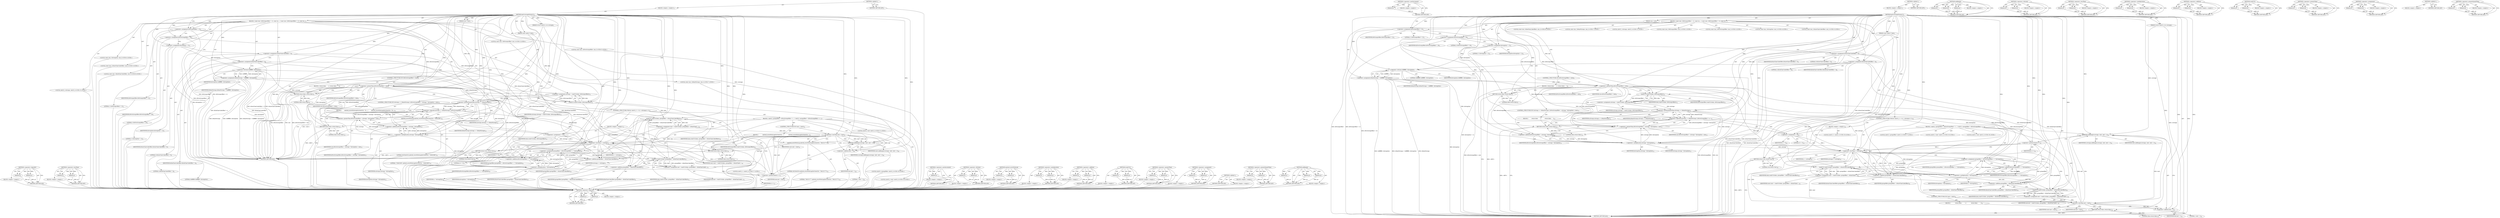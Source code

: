 digraph "addRange" {
vulnerable_165 [label=<(METHOD,&lt;operator&gt;.logicalOr)>];
vulnerable_166 [label=<(PARAM,p1)>];
vulnerable_167 [label=<(PARAM,p2)>];
vulnerable_168 [label=<(BLOCK,&lt;empty&gt;,&lt;empty&gt;)>];
vulnerable_169 [label=<(METHOD_RETURN,ANY)>];
vulnerable_190 [label=<(METHOD,&lt;operator&gt;.postIncrement)>];
vulnerable_191 [label=<(PARAM,p1)>];
vulnerable_192 [label=<(BLOCK,&lt;empty&gt;,&lt;empty&gt;)>];
vulnerable_193 [label=<(METHOD_RETURN,ANY)>];
vulnerable_6 [label=<(METHOD,&lt;global&gt;)<SUB>1</SUB>>];
vulnerable_7 [label=<(BLOCK,&lt;empty&gt;,&lt;empty&gt;)<SUB>1</SUB>>];
vulnerable_8 [label=<(METHOD,getCoverageFormat12)<SUB>1</SUB>>];
vulnerable_9 [label=<(PARAM,vector&lt;uint32_t&gt;&amp; coverage)<SUB>1</SUB>>];
vulnerable_10 [label=<(PARAM,const uint8_t* data)<SUB>1</SUB>>];
vulnerable_11 [label=<(PARAM,size_t size)<SUB>1</SUB>>];
vulnerable_12 [label=<(BLOCK,{
 const size_t kNGroupsOffset = 12;
 const siz...,{
 const size_t kNGroupsOffset = 12;
 const siz...)<SUB>1</SUB>>];
vulnerable_13 [label="<(LOCAL,const size_t kNGroupsOffset: size_t)<SUB>2</SUB>>"];
vulnerable_14 [label=<(&lt;operator&gt;.assignment,kNGroupsOffset = 12)<SUB>2</SUB>>];
vulnerable_15 [label=<(IDENTIFIER,kNGroupsOffset,kNGroupsOffset = 12)<SUB>2</SUB>>];
vulnerable_16 [label=<(LITERAL,12,kNGroupsOffset = 12)<SUB>2</SUB>>];
vulnerable_17 [label="<(LOCAL,const size_t kFirstGroupOffset: size_t)<SUB>3</SUB>>"];
vulnerable_18 [label=<(&lt;operator&gt;.assignment,kFirstGroupOffset = 16)<SUB>3</SUB>>];
vulnerable_19 [label=<(IDENTIFIER,kFirstGroupOffset,kFirstGroupOffset = 16)<SUB>3</SUB>>];
vulnerable_20 [label=<(LITERAL,16,kFirstGroupOffset = 16)<SUB>3</SUB>>];
vulnerable_21 [label="<(LOCAL,const size_t kGroupSize: size_t)<SUB>4</SUB>>"];
vulnerable_22 [label=<(&lt;operator&gt;.assignment,kGroupSize = 12)<SUB>4</SUB>>];
vulnerable_23 [label=<(IDENTIFIER,kGroupSize,kGroupSize = 12)<SUB>4</SUB>>];
vulnerable_24 [label=<(LITERAL,12,kGroupSize = 12)<SUB>4</SUB>>];
vulnerable_25 [label="<(LOCAL,const size_t kStartCharCodeOffset: size_t)<SUB>5</SUB>>"];
vulnerable_26 [label=<(&lt;operator&gt;.assignment,kStartCharCodeOffset = 0)<SUB>5</SUB>>];
vulnerable_27 [label=<(IDENTIFIER,kStartCharCodeOffset,kStartCharCodeOffset = 0)<SUB>5</SUB>>];
vulnerable_28 [label=<(LITERAL,0,kStartCharCodeOffset = 0)<SUB>5</SUB>>];
vulnerable_29 [label="<(LOCAL,const size_t kEndCharCodeOffset: size_t)<SUB>6</SUB>>"];
vulnerable_30 [label=<(&lt;operator&gt;.assignment,kEndCharCodeOffset = 4)<SUB>6</SUB>>];
vulnerable_31 [label=<(IDENTIFIER,kEndCharCodeOffset,kEndCharCodeOffset = 4)<SUB>6</SUB>>];
vulnerable_32 [label=<(LITERAL,4,kEndCharCodeOffset = 4)<SUB>6</SUB>>];
vulnerable_33 [label="<(LOCAL,const size_t kMaxNGroups: size_t)<SUB>7</SUB>>"];
vulnerable_34 [label=<(&lt;operator&gt;.assignment,kMaxNGroups = 0xfffffff0 / kGroupSize)<SUB>7</SUB>>];
vulnerable_35 [label=<(IDENTIFIER,kMaxNGroups,kMaxNGroups = 0xfffffff0 / kGroupSize)<SUB>7</SUB>>];
vulnerable_36 [label=<(&lt;operator&gt;.division,0xfffffff0 / kGroupSize)<SUB>7</SUB>>];
vulnerable_37 [label=<(LITERAL,0xfffffff0,0xfffffff0 / kGroupSize)<SUB>7</SUB>>];
vulnerable_38 [label=<(IDENTIFIER,kGroupSize,0xfffffff0 / kGroupSize)<SUB>7</SUB>>];
vulnerable_39 [label=<(CONTROL_STRUCTURE,IF,if (kFirstGroupOffset &gt; size))<SUB>8</SUB>>];
vulnerable_40 [label=<(&lt;operator&gt;.greaterThan,kFirstGroupOffset &gt; size)<SUB>8</SUB>>];
vulnerable_41 [label=<(IDENTIFIER,kFirstGroupOffset,kFirstGroupOffset &gt; size)<SUB>8</SUB>>];
vulnerable_42 [label=<(IDENTIFIER,size,kFirstGroupOffset &gt; size)<SUB>8</SUB>>];
vulnerable_43 [label=<(BLOCK,{
 return false;

     },{
 return false;

     })<SUB>8</SUB>>];
vulnerable_44 [label=<(RETURN,return false;,return false;)<SUB>9</SUB>>];
vulnerable_45 [label=<(LITERAL,false,return false;)<SUB>9</SUB>>];
vulnerable_46 [label="<(LOCAL,uint32_t nGroups: uint32_t)<SUB>12</SUB>>"];
vulnerable_47 [label=<(&lt;operator&gt;.assignment,nGroups = readU32(data, kNGroupsOffset))<SUB>12</SUB>>];
vulnerable_48 [label=<(IDENTIFIER,nGroups,nGroups = readU32(data, kNGroupsOffset))<SUB>12</SUB>>];
vulnerable_49 [label=<(readU32,readU32(data, kNGroupsOffset))<SUB>12</SUB>>];
vulnerable_50 [label=<(IDENTIFIER,data,readU32(data, kNGroupsOffset))<SUB>12</SUB>>];
vulnerable_51 [label=<(IDENTIFIER,kNGroupsOffset,readU32(data, kNGroupsOffset))<SUB>12</SUB>>];
vulnerable_52 [label=<(CONTROL_STRUCTURE,IF,if (nGroups &gt;= kMaxNGroups || kFirstGroupOffset + nGroups * kGroupSize &gt; size))<SUB>13</SUB>>];
vulnerable_53 [label=<(&lt;operator&gt;.logicalOr,nGroups &gt;= kMaxNGroups || kFirstGroupOffset + n...)<SUB>13</SUB>>];
vulnerable_54 [label=<(&lt;operator&gt;.greaterEqualsThan,nGroups &gt;= kMaxNGroups)<SUB>13</SUB>>];
vulnerable_55 [label=<(IDENTIFIER,nGroups,nGroups &gt;= kMaxNGroups)<SUB>13</SUB>>];
vulnerable_56 [label=<(IDENTIFIER,kMaxNGroups,nGroups &gt;= kMaxNGroups)<SUB>13</SUB>>];
vulnerable_57 [label=<(&lt;operator&gt;.greaterThan,kFirstGroupOffset + nGroups * kGroupSize &gt; size)<SUB>13</SUB>>];
vulnerable_58 [label=<(&lt;operator&gt;.addition,kFirstGroupOffset + nGroups * kGroupSize)<SUB>13</SUB>>];
vulnerable_59 [label=<(IDENTIFIER,kFirstGroupOffset,kFirstGroupOffset + nGroups * kGroupSize)<SUB>13</SUB>>];
vulnerable_60 [label=<(&lt;operator&gt;.multiplication,nGroups * kGroupSize)<SUB>13</SUB>>];
vulnerable_61 [label=<(IDENTIFIER,nGroups,nGroups * kGroupSize)<SUB>13</SUB>>];
vulnerable_62 [label=<(IDENTIFIER,kGroupSize,nGroups * kGroupSize)<SUB>13</SUB>>];
vulnerable_63 [label=<(IDENTIFIER,size,kFirstGroupOffset + nGroups * kGroupSize &gt; size)<SUB>13</SUB>>];
vulnerable_64 [label=<(BLOCK,{
         return false;
     },{
         return false;
     })<SUB>13</SUB>>];
vulnerable_65 [label=<(RETURN,return false;,return false;)<SUB>14</SUB>>];
vulnerable_66 [label=<(LITERAL,false,return false;)<SUB>14</SUB>>];
vulnerable_67 [label=<(CONTROL_STRUCTURE,FOR,for (uint32_t i = 0;i &lt; nGroups;i++))<SUB>16</SUB>>];
vulnerable_68 [label=<(BLOCK,&lt;empty&gt;,&lt;empty&gt;)<SUB>16</SUB>>];
vulnerable_69 [label="<(LOCAL,uint32_t i: uint32_t)<SUB>16</SUB>>"];
vulnerable_70 [label=<(&lt;operator&gt;.assignment,i = 0)<SUB>16</SUB>>];
vulnerable_71 [label=<(IDENTIFIER,i,i = 0)<SUB>16</SUB>>];
vulnerable_72 [label=<(LITERAL,0,i = 0)<SUB>16</SUB>>];
vulnerable_73 [label=<(&lt;operator&gt;.lessThan,i &lt; nGroups)<SUB>16</SUB>>];
vulnerable_74 [label=<(IDENTIFIER,i,i &lt; nGroups)<SUB>16</SUB>>];
vulnerable_75 [label=<(IDENTIFIER,nGroups,i &lt; nGroups)<SUB>16</SUB>>];
vulnerable_76 [label=<(&lt;operator&gt;.postIncrement,i++)<SUB>16</SUB>>];
vulnerable_77 [label=<(IDENTIFIER,i,i++)<SUB>16</SUB>>];
vulnerable_78 [label=<(BLOCK,{
 uint32_t groupOffset = kFirstGroupOffset + i...,{
 uint32_t groupOffset = kFirstGroupOffset + i...)<SUB>16</SUB>>];
vulnerable_79 [label="<(LOCAL,uint32_t groupOffset: uint32_t)<SUB>17</SUB>>"];
vulnerable_80 [label=<(&lt;operator&gt;.assignment,groupOffset = kFirstGroupOffset + i * kGroupSize)<SUB>17</SUB>>];
vulnerable_81 [label=<(IDENTIFIER,groupOffset,groupOffset = kFirstGroupOffset + i * kGroupSize)<SUB>17</SUB>>];
vulnerable_82 [label=<(&lt;operator&gt;.addition,kFirstGroupOffset + i * kGroupSize)<SUB>17</SUB>>];
vulnerable_83 [label=<(IDENTIFIER,kFirstGroupOffset,kFirstGroupOffset + i * kGroupSize)<SUB>17</SUB>>];
vulnerable_84 [label=<(&lt;operator&gt;.multiplication,i * kGroupSize)<SUB>17</SUB>>];
vulnerable_85 [label=<(IDENTIFIER,i,i * kGroupSize)<SUB>17</SUB>>];
vulnerable_86 [label=<(IDENTIFIER,kGroupSize,i * kGroupSize)<SUB>17</SUB>>];
vulnerable_87 [label="<(LOCAL,uint32_t start: uint32_t)<SUB>18</SUB>>"];
vulnerable_88 [label=<(&lt;operator&gt;.assignment,start = readU32(data, groupOffset + kStartCharC...)<SUB>18</SUB>>];
vulnerable_89 [label=<(IDENTIFIER,start,start = readU32(data, groupOffset + kStartCharC...)<SUB>18</SUB>>];
vulnerable_90 [label=<(readU32,readU32(data, groupOffset + kStartCharCodeOffset))<SUB>18</SUB>>];
vulnerable_91 [label=<(IDENTIFIER,data,readU32(data, groupOffset + kStartCharCodeOffset))<SUB>18</SUB>>];
vulnerable_92 [label=<(&lt;operator&gt;.addition,groupOffset + kStartCharCodeOffset)<SUB>18</SUB>>];
vulnerable_93 [label=<(IDENTIFIER,groupOffset,groupOffset + kStartCharCodeOffset)<SUB>18</SUB>>];
vulnerable_94 [label=<(IDENTIFIER,kStartCharCodeOffset,groupOffset + kStartCharCodeOffset)<SUB>18</SUB>>];
vulnerable_95 [label="<(LOCAL,uint32_t end: uint32_t)<SUB>20</SUB>>"];
vulnerable_96 [label=<(&lt;operator&gt;.assignment,end = readU32(data, groupOffset + kEndCharCodeO...)<SUB>20</SUB>>];
vulnerable_97 [label=<(IDENTIFIER,end,end = readU32(data, groupOffset + kEndCharCodeO...)<SUB>20</SUB>>];
vulnerable_98 [label=<(readU32,readU32(data, groupOffset + kEndCharCodeOffset))<SUB>20</SUB>>];
vulnerable_99 [label=<(IDENTIFIER,data,readU32(data, groupOffset + kEndCharCodeOffset))<SUB>20</SUB>>];
vulnerable_100 [label=<(&lt;operator&gt;.addition,groupOffset + kEndCharCodeOffset)<SUB>20</SUB>>];
vulnerable_101 [label=<(IDENTIFIER,groupOffset,groupOffset + kEndCharCodeOffset)<SUB>20</SUB>>];
vulnerable_102 [label=<(IDENTIFIER,kEndCharCodeOffset,groupOffset + kEndCharCodeOffset)<SUB>20</SUB>>];
vulnerable_103 [label=<(CONTROL_STRUCTURE,IF,if (end &lt; start))<SUB>21</SUB>>];
vulnerable_104 [label=<(&lt;operator&gt;.lessThan,end &lt; start)<SUB>21</SUB>>];
vulnerable_105 [label=<(IDENTIFIER,end,end &lt; start)<SUB>21</SUB>>];
vulnerable_106 [label=<(IDENTIFIER,start,end &lt; start)<SUB>21</SUB>>];
vulnerable_107 [label=<(BLOCK,{
             return false;
         },{
             return false;
         })<SUB>21</SUB>>];
vulnerable_108 [label=<(RETURN,return false;,return false;)<SUB>22</SUB>>];
vulnerable_109 [label=<(LITERAL,false,return false;)<SUB>22</SUB>>];
vulnerable_110 [label=<(addRange,addRange(coverage, start, end + 1))<SUB>24</SUB>>];
vulnerable_111 [label=<(IDENTIFIER,coverage,addRange(coverage, start, end + 1))<SUB>24</SUB>>];
vulnerable_112 [label=<(IDENTIFIER,start,addRange(coverage, start, end + 1))<SUB>24</SUB>>];
vulnerable_113 [label=<(&lt;operator&gt;.addition,end + 1)<SUB>24</SUB>>];
vulnerable_114 [label=<(IDENTIFIER,end,end + 1)<SUB>24</SUB>>];
vulnerable_115 [label=<(LITERAL,1,end + 1)<SUB>24</SUB>>];
vulnerable_116 [label=<(RETURN,return true;,return true;)<SUB>26</SUB>>];
vulnerable_117 [label=<(LITERAL,true,return true;)<SUB>26</SUB>>];
vulnerable_118 [label=<(METHOD_RETURN,bool)<SUB>1</SUB>>];
vulnerable_120 [label=<(METHOD_RETURN,ANY)<SUB>1</SUB>>];
vulnerable_194 [label=<(METHOD,addRange)>];
vulnerable_195 [label=<(PARAM,p1)>];
vulnerable_196 [label=<(PARAM,p2)>];
vulnerable_197 [label=<(PARAM,p3)>];
vulnerable_198 [label=<(BLOCK,&lt;empty&gt;,&lt;empty&gt;)>];
vulnerable_199 [label=<(METHOD_RETURN,ANY)>];
vulnerable_150 [label=<(METHOD,&lt;operator&gt;.division)>];
vulnerable_151 [label=<(PARAM,p1)>];
vulnerable_152 [label=<(PARAM,p2)>];
vulnerable_153 [label=<(BLOCK,&lt;empty&gt;,&lt;empty&gt;)>];
vulnerable_154 [label=<(METHOD_RETURN,ANY)>];
vulnerable_185 [label=<(METHOD,&lt;operator&gt;.lessThan)>];
vulnerable_186 [label=<(PARAM,p1)>];
vulnerable_187 [label=<(PARAM,p2)>];
vulnerable_188 [label=<(BLOCK,&lt;empty&gt;,&lt;empty&gt;)>];
vulnerable_189 [label=<(METHOD_RETURN,ANY)>];
vulnerable_180 [label=<(METHOD,&lt;operator&gt;.multiplication)>];
vulnerable_181 [label=<(PARAM,p1)>];
vulnerable_182 [label=<(PARAM,p2)>];
vulnerable_183 [label=<(BLOCK,&lt;empty&gt;,&lt;empty&gt;)>];
vulnerable_184 [label=<(METHOD_RETURN,ANY)>];
vulnerable_175 [label=<(METHOD,&lt;operator&gt;.addition)>];
vulnerable_176 [label=<(PARAM,p1)>];
vulnerable_177 [label=<(PARAM,p2)>];
vulnerable_178 [label=<(BLOCK,&lt;empty&gt;,&lt;empty&gt;)>];
vulnerable_179 [label=<(METHOD_RETURN,ANY)>];
vulnerable_160 [label=<(METHOD,readU32)>];
vulnerable_161 [label=<(PARAM,p1)>];
vulnerable_162 [label=<(PARAM,p2)>];
vulnerable_163 [label=<(BLOCK,&lt;empty&gt;,&lt;empty&gt;)>];
vulnerable_164 [label=<(METHOD_RETURN,ANY)>];
vulnerable_155 [label=<(METHOD,&lt;operator&gt;.greaterThan)>];
vulnerable_156 [label=<(PARAM,p1)>];
vulnerable_157 [label=<(PARAM,p2)>];
vulnerable_158 [label=<(BLOCK,&lt;empty&gt;,&lt;empty&gt;)>];
vulnerable_159 [label=<(METHOD_RETURN,ANY)>];
vulnerable_145 [label=<(METHOD,&lt;operator&gt;.assignment)>];
vulnerable_146 [label=<(PARAM,p1)>];
vulnerable_147 [label=<(PARAM,p2)>];
vulnerable_148 [label=<(BLOCK,&lt;empty&gt;,&lt;empty&gt;)>];
vulnerable_149 [label=<(METHOD_RETURN,ANY)>];
vulnerable_139 [label=<(METHOD,&lt;global&gt;)<SUB>1</SUB>>];
vulnerable_140 [label=<(BLOCK,&lt;empty&gt;,&lt;empty&gt;)>];
vulnerable_141 [label=<(METHOD_RETURN,ANY)>];
vulnerable_170 [label=<(METHOD,&lt;operator&gt;.greaterEqualsThan)>];
vulnerable_171 [label=<(PARAM,p1)>];
vulnerable_172 [label=<(PARAM,p2)>];
vulnerable_173 [label=<(BLOCK,&lt;empty&gt;,&lt;empty&gt;)>];
vulnerable_174 [label=<(METHOD_RETURN,ANY)>];
fixed_173 [label=<(METHOD,&lt;operator&gt;.logicalOr)>];
fixed_174 [label=<(PARAM,p1)>];
fixed_175 [label=<(PARAM,p2)>];
fixed_176 [label=<(BLOCK,&lt;empty&gt;,&lt;empty&gt;)>];
fixed_177 [label=<(METHOD_RETURN,ANY)>];
fixed_198 [label=<(METHOD,&lt;operator&gt;.lessThan)>];
fixed_199 [label=<(PARAM,p1)>];
fixed_200 [label=<(PARAM,p2)>];
fixed_201 [label=<(BLOCK,&lt;empty&gt;,&lt;empty&gt;)>];
fixed_202 [label=<(METHOD_RETURN,ANY)>];
fixed_6 [label=<(METHOD,&lt;global&gt;)<SUB>1</SUB>>];
fixed_7 [label=<(BLOCK,&lt;empty&gt;,&lt;empty&gt;)<SUB>1</SUB>>];
fixed_8 [label=<(METHOD,getCoverageFormat12)<SUB>1</SUB>>];
fixed_9 [label=<(PARAM,vector&lt;uint32_t&gt;&amp; coverage)<SUB>1</SUB>>];
fixed_10 [label=<(PARAM,const uint8_t* data)<SUB>1</SUB>>];
fixed_11 [label=<(PARAM,size_t size)<SUB>1</SUB>>];
fixed_12 [label=<(BLOCK,{
 const size_t kNGroupsOffset = 12;
 const siz...,{
 const size_t kNGroupsOffset = 12;
 const siz...)<SUB>1</SUB>>];
fixed_13 [label="<(LOCAL,const size_t kNGroupsOffset: size_t)<SUB>2</SUB>>"];
fixed_14 [label=<(&lt;operator&gt;.assignment,kNGroupsOffset = 12)<SUB>2</SUB>>];
fixed_15 [label=<(IDENTIFIER,kNGroupsOffset,kNGroupsOffset = 12)<SUB>2</SUB>>];
fixed_16 [label=<(LITERAL,12,kNGroupsOffset = 12)<SUB>2</SUB>>];
fixed_17 [label="<(LOCAL,const size_t kFirstGroupOffset: size_t)<SUB>3</SUB>>"];
fixed_18 [label=<(&lt;operator&gt;.assignment,kFirstGroupOffset = 16)<SUB>3</SUB>>];
fixed_19 [label=<(IDENTIFIER,kFirstGroupOffset,kFirstGroupOffset = 16)<SUB>3</SUB>>];
fixed_20 [label=<(LITERAL,16,kFirstGroupOffset = 16)<SUB>3</SUB>>];
fixed_21 [label="<(LOCAL,const size_t kGroupSize: size_t)<SUB>4</SUB>>"];
fixed_22 [label=<(&lt;operator&gt;.assignment,kGroupSize = 12)<SUB>4</SUB>>];
fixed_23 [label=<(IDENTIFIER,kGroupSize,kGroupSize = 12)<SUB>4</SUB>>];
fixed_24 [label=<(LITERAL,12,kGroupSize = 12)<SUB>4</SUB>>];
fixed_25 [label="<(LOCAL,const size_t kStartCharCodeOffset: size_t)<SUB>5</SUB>>"];
fixed_26 [label=<(&lt;operator&gt;.assignment,kStartCharCodeOffset = 0)<SUB>5</SUB>>];
fixed_27 [label=<(IDENTIFIER,kStartCharCodeOffset,kStartCharCodeOffset = 0)<SUB>5</SUB>>];
fixed_28 [label=<(LITERAL,0,kStartCharCodeOffset = 0)<SUB>5</SUB>>];
fixed_29 [label="<(LOCAL,const size_t kEndCharCodeOffset: size_t)<SUB>6</SUB>>"];
fixed_30 [label=<(&lt;operator&gt;.assignment,kEndCharCodeOffset = 4)<SUB>6</SUB>>];
fixed_31 [label=<(IDENTIFIER,kEndCharCodeOffset,kEndCharCodeOffset = 4)<SUB>6</SUB>>];
fixed_32 [label=<(LITERAL,4,kEndCharCodeOffset = 4)<SUB>6</SUB>>];
fixed_33 [label="<(LOCAL,const size_t kMaxNGroups: size_t)<SUB>7</SUB>>"];
fixed_34 [label=<(&lt;operator&gt;.assignment,kMaxNGroups = 0xfffffff0 / kGroupSize)<SUB>7</SUB>>];
fixed_35 [label=<(IDENTIFIER,kMaxNGroups,kMaxNGroups = 0xfffffff0 / kGroupSize)<SUB>7</SUB>>];
fixed_36 [label=<(&lt;operator&gt;.division,0xfffffff0 / kGroupSize)<SUB>7</SUB>>];
fixed_37 [label=<(LITERAL,0xfffffff0,0xfffffff0 / kGroupSize)<SUB>7</SUB>>];
fixed_38 [label=<(IDENTIFIER,kGroupSize,0xfffffff0 / kGroupSize)<SUB>7</SUB>>];
fixed_39 [label=<(CONTROL_STRUCTURE,IF,if (kFirstGroupOffset &gt; size))<SUB>8</SUB>>];
fixed_40 [label=<(&lt;operator&gt;.greaterThan,kFirstGroupOffset &gt; size)<SUB>8</SUB>>];
fixed_41 [label=<(IDENTIFIER,kFirstGroupOffset,kFirstGroupOffset &gt; size)<SUB>8</SUB>>];
fixed_42 [label=<(IDENTIFIER,size,kFirstGroupOffset &gt; size)<SUB>8</SUB>>];
fixed_43 [label=<(BLOCK,{
 return false;

     },{
 return false;

     })<SUB>8</SUB>>];
fixed_44 [label=<(RETURN,return false;,return false;)<SUB>9</SUB>>];
fixed_45 [label=<(LITERAL,false,return false;)<SUB>9</SUB>>];
fixed_46 [label="<(LOCAL,uint32_t nGroups: uint32_t)<SUB>12</SUB>>"];
fixed_47 [label=<(&lt;operator&gt;.assignment,nGroups = readU32(data, kNGroupsOffset))<SUB>12</SUB>>];
fixed_48 [label=<(IDENTIFIER,nGroups,nGroups = readU32(data, kNGroupsOffset))<SUB>12</SUB>>];
fixed_49 [label=<(readU32,readU32(data, kNGroupsOffset))<SUB>12</SUB>>];
fixed_50 [label=<(IDENTIFIER,data,readU32(data, kNGroupsOffset))<SUB>12</SUB>>];
fixed_51 [label=<(IDENTIFIER,kNGroupsOffset,readU32(data, kNGroupsOffset))<SUB>12</SUB>>];
fixed_52 [label=<(CONTROL_STRUCTURE,IF,if (nGroups &gt;= kMaxNGroups || kFirstGroupOffset + nGroups * kGroupSize &gt; size))<SUB>13</SUB>>];
fixed_53 [label=<(&lt;operator&gt;.logicalOr,nGroups &gt;= kMaxNGroups || kFirstGroupOffset + n...)<SUB>13</SUB>>];
fixed_54 [label=<(&lt;operator&gt;.greaterEqualsThan,nGroups &gt;= kMaxNGroups)<SUB>13</SUB>>];
fixed_55 [label=<(IDENTIFIER,nGroups,nGroups &gt;= kMaxNGroups)<SUB>13</SUB>>];
fixed_56 [label=<(IDENTIFIER,kMaxNGroups,nGroups &gt;= kMaxNGroups)<SUB>13</SUB>>];
fixed_57 [label=<(&lt;operator&gt;.greaterThan,kFirstGroupOffset + nGroups * kGroupSize &gt; size)<SUB>13</SUB>>];
fixed_58 [label=<(&lt;operator&gt;.addition,kFirstGroupOffset + nGroups * kGroupSize)<SUB>13</SUB>>];
fixed_59 [label=<(IDENTIFIER,kFirstGroupOffset,kFirstGroupOffset + nGroups * kGroupSize)<SUB>13</SUB>>];
fixed_60 [label=<(&lt;operator&gt;.multiplication,nGroups * kGroupSize)<SUB>13</SUB>>];
fixed_61 [label=<(IDENTIFIER,nGroups,nGroups * kGroupSize)<SUB>13</SUB>>];
fixed_62 [label=<(IDENTIFIER,kGroupSize,nGroups * kGroupSize)<SUB>13</SUB>>];
fixed_63 [label=<(IDENTIFIER,size,kFirstGroupOffset + nGroups * kGroupSize &gt; size)<SUB>13</SUB>>];
fixed_64 [label=<(BLOCK,{
        android_errorWriteLog(0x534e4554, &quot;25...,{
        android_errorWriteLog(0x534e4554, &quot;25...)<SUB>13</SUB>>];
fixed_65 [label=<(android_errorWriteLog,android_errorWriteLog(0x534e4554, &quot;25645298&quot;))<SUB>14</SUB>>];
fixed_66 [label=<(LITERAL,0x534e4554,android_errorWriteLog(0x534e4554, &quot;25645298&quot;))<SUB>14</SUB>>];
fixed_67 [label=<(LITERAL,&quot;25645298&quot;,android_errorWriteLog(0x534e4554, &quot;25645298&quot;))<SUB>14</SUB>>];
fixed_68 [label=<(RETURN,return false;,return false;)<SUB>15</SUB>>];
fixed_69 [label=<(LITERAL,false,return false;)<SUB>15</SUB>>];
fixed_70 [label=<(CONTROL_STRUCTURE,FOR,for (uint32_t i = 0;i &lt; nGroups;i++))<SUB>17</SUB>>];
fixed_71 [label=<(BLOCK,&lt;empty&gt;,&lt;empty&gt;)<SUB>17</SUB>>];
fixed_72 [label="<(LOCAL,uint32_t i: uint32_t)<SUB>17</SUB>>"];
fixed_73 [label=<(&lt;operator&gt;.assignment,i = 0)<SUB>17</SUB>>];
fixed_74 [label=<(IDENTIFIER,i,i = 0)<SUB>17</SUB>>];
fixed_75 [label=<(LITERAL,0,i = 0)<SUB>17</SUB>>];
fixed_76 [label=<(&lt;operator&gt;.lessThan,i &lt; nGroups)<SUB>17</SUB>>];
fixed_77 [label=<(IDENTIFIER,i,i &lt; nGroups)<SUB>17</SUB>>];
fixed_78 [label=<(IDENTIFIER,nGroups,i &lt; nGroups)<SUB>17</SUB>>];
fixed_79 [label=<(&lt;operator&gt;.postIncrement,i++)<SUB>17</SUB>>];
fixed_80 [label=<(IDENTIFIER,i,i++)<SUB>17</SUB>>];
fixed_81 [label=<(BLOCK,{
 uint32_t groupOffset = kFirstGroupOffset + i...,{
 uint32_t groupOffset = kFirstGroupOffset + i...)<SUB>17</SUB>>];
fixed_82 [label="<(LOCAL,uint32_t groupOffset: uint32_t)<SUB>18</SUB>>"];
fixed_83 [label=<(&lt;operator&gt;.assignment,groupOffset = kFirstGroupOffset + i * kGroupSize)<SUB>18</SUB>>];
fixed_84 [label=<(IDENTIFIER,groupOffset,groupOffset = kFirstGroupOffset + i * kGroupSize)<SUB>18</SUB>>];
fixed_85 [label=<(&lt;operator&gt;.addition,kFirstGroupOffset + i * kGroupSize)<SUB>18</SUB>>];
fixed_86 [label=<(IDENTIFIER,kFirstGroupOffset,kFirstGroupOffset + i * kGroupSize)<SUB>18</SUB>>];
fixed_87 [label=<(&lt;operator&gt;.multiplication,i * kGroupSize)<SUB>18</SUB>>];
fixed_88 [label=<(IDENTIFIER,i,i * kGroupSize)<SUB>18</SUB>>];
fixed_89 [label=<(IDENTIFIER,kGroupSize,i * kGroupSize)<SUB>18</SUB>>];
fixed_90 [label="<(LOCAL,uint32_t start: uint32_t)<SUB>19</SUB>>"];
fixed_91 [label=<(&lt;operator&gt;.assignment,start = readU32(data, groupOffset + kStartCharC...)<SUB>19</SUB>>];
fixed_92 [label=<(IDENTIFIER,start,start = readU32(data, groupOffset + kStartCharC...)<SUB>19</SUB>>];
fixed_93 [label=<(readU32,readU32(data, groupOffset + kStartCharCodeOffset))<SUB>19</SUB>>];
fixed_94 [label=<(IDENTIFIER,data,readU32(data, groupOffset + kStartCharCodeOffset))<SUB>19</SUB>>];
fixed_95 [label=<(&lt;operator&gt;.addition,groupOffset + kStartCharCodeOffset)<SUB>19</SUB>>];
fixed_96 [label=<(IDENTIFIER,groupOffset,groupOffset + kStartCharCodeOffset)<SUB>19</SUB>>];
fixed_97 [label=<(IDENTIFIER,kStartCharCodeOffset,groupOffset + kStartCharCodeOffset)<SUB>19</SUB>>];
fixed_98 [label="<(LOCAL,uint32_t end: uint32_t)<SUB>21</SUB>>"];
fixed_99 [label=<(&lt;operator&gt;.assignment,end = readU32(data, groupOffset + kEndCharCodeO...)<SUB>21</SUB>>];
fixed_100 [label=<(IDENTIFIER,end,end = readU32(data, groupOffset + kEndCharCodeO...)<SUB>21</SUB>>];
fixed_101 [label=<(readU32,readU32(data, groupOffset + kEndCharCodeOffset))<SUB>21</SUB>>];
fixed_102 [label=<(IDENTIFIER,data,readU32(data, groupOffset + kEndCharCodeOffset))<SUB>21</SUB>>];
fixed_103 [label=<(&lt;operator&gt;.addition,groupOffset + kEndCharCodeOffset)<SUB>21</SUB>>];
fixed_104 [label=<(IDENTIFIER,groupOffset,groupOffset + kEndCharCodeOffset)<SUB>21</SUB>>];
fixed_105 [label=<(IDENTIFIER,kEndCharCodeOffset,groupOffset + kEndCharCodeOffset)<SUB>21</SUB>>];
fixed_106 [label=<(CONTROL_STRUCTURE,IF,if (end &lt; start))<SUB>22</SUB>>];
fixed_107 [label=<(&lt;operator&gt;.lessThan,end &lt; start)<SUB>22</SUB>>];
fixed_108 [label=<(IDENTIFIER,end,end &lt; start)<SUB>22</SUB>>];
fixed_109 [label=<(IDENTIFIER,start,end &lt; start)<SUB>22</SUB>>];
fixed_110 [label=<(BLOCK,{
            android_errorWriteLog(0x534e4554,...,{
            android_errorWriteLog(0x534e4554,...)<SUB>22</SUB>>];
fixed_111 [label=<(android_errorWriteLog,android_errorWriteLog(0x534e4554, &quot;26413177&quot;))<SUB>23</SUB>>];
fixed_112 [label=<(LITERAL,0x534e4554,android_errorWriteLog(0x534e4554, &quot;26413177&quot;))<SUB>23</SUB>>];
fixed_113 [label=<(LITERAL,&quot;26413177&quot;,android_errorWriteLog(0x534e4554, &quot;26413177&quot;))<SUB>23</SUB>>];
fixed_114 [label=<(RETURN,return false;,return false;)<SUB>24</SUB>>];
fixed_115 [label=<(LITERAL,false,return false;)<SUB>24</SUB>>];
fixed_116 [label=<(addRange,addRange(coverage, start, end + 1))<SUB>26</SUB>>];
fixed_117 [label=<(IDENTIFIER,coverage,addRange(coverage, start, end + 1))<SUB>26</SUB>>];
fixed_118 [label=<(IDENTIFIER,start,addRange(coverage, start, end + 1))<SUB>26</SUB>>];
fixed_119 [label=<(&lt;operator&gt;.addition,end + 1)<SUB>26</SUB>>];
fixed_120 [label=<(IDENTIFIER,end,end + 1)<SUB>26</SUB>>];
fixed_121 [label=<(LITERAL,1,end + 1)<SUB>26</SUB>>];
fixed_122 [label=<(RETURN,return true;,return true;)<SUB>28</SUB>>];
fixed_123 [label=<(LITERAL,true,return true;)<SUB>28</SUB>>];
fixed_124 [label=<(METHOD_RETURN,bool)<SUB>1</SUB>>];
fixed_126 [label=<(METHOD_RETURN,ANY)<SUB>1</SUB>>];
fixed_203 [label=<(METHOD,&lt;operator&gt;.postIncrement)>];
fixed_204 [label=<(PARAM,p1)>];
fixed_205 [label=<(BLOCK,&lt;empty&gt;,&lt;empty&gt;)>];
fixed_206 [label=<(METHOD_RETURN,ANY)>];
fixed_158 [label=<(METHOD,&lt;operator&gt;.division)>];
fixed_159 [label=<(PARAM,p1)>];
fixed_160 [label=<(PARAM,p2)>];
fixed_161 [label=<(BLOCK,&lt;empty&gt;,&lt;empty&gt;)>];
fixed_162 [label=<(METHOD_RETURN,ANY)>];
fixed_193 [label=<(METHOD,android_errorWriteLog)>];
fixed_194 [label=<(PARAM,p1)>];
fixed_195 [label=<(PARAM,p2)>];
fixed_196 [label=<(BLOCK,&lt;empty&gt;,&lt;empty&gt;)>];
fixed_197 [label=<(METHOD_RETURN,ANY)>];
fixed_188 [label=<(METHOD,&lt;operator&gt;.multiplication)>];
fixed_189 [label=<(PARAM,p1)>];
fixed_190 [label=<(PARAM,p2)>];
fixed_191 [label=<(BLOCK,&lt;empty&gt;,&lt;empty&gt;)>];
fixed_192 [label=<(METHOD_RETURN,ANY)>];
fixed_183 [label=<(METHOD,&lt;operator&gt;.addition)>];
fixed_184 [label=<(PARAM,p1)>];
fixed_185 [label=<(PARAM,p2)>];
fixed_186 [label=<(BLOCK,&lt;empty&gt;,&lt;empty&gt;)>];
fixed_187 [label=<(METHOD_RETURN,ANY)>];
fixed_168 [label=<(METHOD,readU32)>];
fixed_169 [label=<(PARAM,p1)>];
fixed_170 [label=<(PARAM,p2)>];
fixed_171 [label=<(BLOCK,&lt;empty&gt;,&lt;empty&gt;)>];
fixed_172 [label=<(METHOD_RETURN,ANY)>];
fixed_163 [label=<(METHOD,&lt;operator&gt;.greaterThan)>];
fixed_164 [label=<(PARAM,p1)>];
fixed_165 [label=<(PARAM,p2)>];
fixed_166 [label=<(BLOCK,&lt;empty&gt;,&lt;empty&gt;)>];
fixed_167 [label=<(METHOD_RETURN,ANY)>];
fixed_153 [label=<(METHOD,&lt;operator&gt;.assignment)>];
fixed_154 [label=<(PARAM,p1)>];
fixed_155 [label=<(PARAM,p2)>];
fixed_156 [label=<(BLOCK,&lt;empty&gt;,&lt;empty&gt;)>];
fixed_157 [label=<(METHOD_RETURN,ANY)>];
fixed_147 [label=<(METHOD,&lt;global&gt;)<SUB>1</SUB>>];
fixed_148 [label=<(BLOCK,&lt;empty&gt;,&lt;empty&gt;)>];
fixed_149 [label=<(METHOD_RETURN,ANY)>];
fixed_178 [label=<(METHOD,&lt;operator&gt;.greaterEqualsThan)>];
fixed_179 [label=<(PARAM,p1)>];
fixed_180 [label=<(PARAM,p2)>];
fixed_181 [label=<(BLOCK,&lt;empty&gt;,&lt;empty&gt;)>];
fixed_182 [label=<(METHOD_RETURN,ANY)>];
fixed_207 [label=<(METHOD,addRange)>];
fixed_208 [label=<(PARAM,p1)>];
fixed_209 [label=<(PARAM,p2)>];
fixed_210 [label=<(PARAM,p3)>];
fixed_211 [label=<(BLOCK,&lt;empty&gt;,&lt;empty&gt;)>];
fixed_212 [label=<(METHOD_RETURN,ANY)>];
vulnerable_165 -> vulnerable_166  [key=0, label="AST: "];
vulnerable_165 -> vulnerable_166  [key=1, label="DDG: "];
vulnerable_165 -> vulnerable_168  [key=0, label="AST: "];
vulnerable_165 -> vulnerable_167  [key=0, label="AST: "];
vulnerable_165 -> vulnerable_167  [key=1, label="DDG: "];
vulnerable_165 -> vulnerable_169  [key=0, label="AST: "];
vulnerable_165 -> vulnerable_169  [key=1, label="CFG: "];
vulnerable_166 -> vulnerable_169  [key=0, label="DDG: p1"];
vulnerable_167 -> vulnerable_169  [key=0, label="DDG: p2"];
vulnerable_190 -> vulnerable_191  [key=0, label="AST: "];
vulnerable_190 -> vulnerable_191  [key=1, label="DDG: "];
vulnerable_190 -> vulnerable_192  [key=0, label="AST: "];
vulnerable_190 -> vulnerable_193  [key=0, label="AST: "];
vulnerable_190 -> vulnerable_193  [key=1, label="CFG: "];
vulnerable_191 -> vulnerable_193  [key=0, label="DDG: p1"];
vulnerable_6 -> vulnerable_7  [key=0, label="AST: "];
vulnerable_6 -> vulnerable_120  [key=0, label="AST: "];
vulnerable_6 -> vulnerable_120  [key=1, label="CFG: "];
vulnerable_7 -> vulnerable_8  [key=0, label="AST: "];
vulnerable_8 -> vulnerable_9  [key=0, label="AST: "];
vulnerable_8 -> vulnerable_9  [key=1, label="DDG: "];
vulnerable_8 -> vulnerable_10  [key=0, label="AST: "];
vulnerable_8 -> vulnerable_10  [key=1, label="DDG: "];
vulnerable_8 -> vulnerable_11  [key=0, label="AST: "];
vulnerable_8 -> vulnerable_11  [key=1, label="DDG: "];
vulnerable_8 -> vulnerable_12  [key=0, label="AST: "];
vulnerable_8 -> vulnerable_118  [key=0, label="AST: "];
vulnerable_8 -> vulnerable_14  [key=0, label="CFG: "];
vulnerable_8 -> vulnerable_14  [key=1, label="DDG: "];
vulnerable_8 -> vulnerable_18  [key=0, label="DDG: "];
vulnerable_8 -> vulnerable_22  [key=0, label="DDG: "];
vulnerable_8 -> vulnerable_26  [key=0, label="DDG: "];
vulnerable_8 -> vulnerable_30  [key=0, label="DDG: "];
vulnerable_8 -> vulnerable_116  [key=0, label="DDG: "];
vulnerable_8 -> vulnerable_117  [key=0, label="DDG: "];
vulnerable_8 -> vulnerable_36  [key=0, label="DDG: "];
vulnerable_8 -> vulnerable_40  [key=0, label="DDG: "];
vulnerable_8 -> vulnerable_44  [key=0, label="DDG: "];
vulnerable_8 -> vulnerable_49  [key=0, label="DDG: "];
vulnerable_8 -> vulnerable_65  [key=0, label="DDG: "];
vulnerable_8 -> vulnerable_70  [key=0, label="DDG: "];
vulnerable_8 -> vulnerable_73  [key=0, label="DDG: "];
vulnerable_8 -> vulnerable_76  [key=0, label="DDG: "];
vulnerable_8 -> vulnerable_80  [key=0, label="DDG: "];
vulnerable_8 -> vulnerable_45  [key=0, label="DDG: "];
vulnerable_8 -> vulnerable_54  [key=0, label="DDG: "];
vulnerable_8 -> vulnerable_57  [key=0, label="DDG: "];
vulnerable_8 -> vulnerable_66  [key=0, label="DDG: "];
vulnerable_8 -> vulnerable_110  [key=0, label="DDG: "];
vulnerable_8 -> vulnerable_58  [key=0, label="DDG: "];
vulnerable_8 -> vulnerable_82  [key=0, label="DDG: "];
vulnerable_8 -> vulnerable_90  [key=0, label="DDG: "];
vulnerable_8 -> vulnerable_98  [key=0, label="DDG: "];
vulnerable_8 -> vulnerable_104  [key=0, label="DDG: "];
vulnerable_8 -> vulnerable_108  [key=0, label="DDG: "];
vulnerable_8 -> vulnerable_113  [key=0, label="DDG: "];
vulnerable_8 -> vulnerable_60  [key=0, label="DDG: "];
vulnerable_8 -> vulnerable_84  [key=0, label="DDG: "];
vulnerable_8 -> vulnerable_92  [key=0, label="DDG: "];
vulnerable_8 -> vulnerable_100  [key=0, label="DDG: "];
vulnerable_8 -> vulnerable_109  [key=0, label="DDG: "];
vulnerable_9 -> vulnerable_118  [key=0, label="DDG: coverage"];
vulnerable_9 -> vulnerable_110  [key=0, label="DDG: coverage"];
vulnerable_10 -> vulnerable_118  [key=0, label="DDG: data"];
vulnerable_10 -> vulnerable_49  [key=0, label="DDG: data"];
vulnerable_11 -> vulnerable_40  [key=0, label="DDG: size"];
vulnerable_12 -> vulnerable_13  [key=0, label="AST: "];
vulnerable_12 -> vulnerable_14  [key=0, label="AST: "];
vulnerable_12 -> vulnerable_17  [key=0, label="AST: "];
vulnerable_12 -> vulnerable_18  [key=0, label="AST: "];
vulnerable_12 -> vulnerable_21  [key=0, label="AST: "];
vulnerable_12 -> vulnerable_22  [key=0, label="AST: "];
vulnerable_12 -> vulnerable_25  [key=0, label="AST: "];
vulnerable_12 -> vulnerable_26  [key=0, label="AST: "];
vulnerable_12 -> vulnerable_29  [key=0, label="AST: "];
vulnerable_12 -> vulnerable_30  [key=0, label="AST: "];
vulnerable_12 -> vulnerable_33  [key=0, label="AST: "];
vulnerable_12 -> vulnerable_34  [key=0, label="AST: "];
vulnerable_12 -> vulnerable_39  [key=0, label="AST: "];
vulnerable_12 -> vulnerable_46  [key=0, label="AST: "];
vulnerable_12 -> vulnerable_47  [key=0, label="AST: "];
vulnerable_12 -> vulnerable_52  [key=0, label="AST: "];
vulnerable_12 -> vulnerable_67  [key=0, label="AST: "];
vulnerable_12 -> vulnerable_116  [key=0, label="AST: "];
vulnerable_14 -> vulnerable_15  [key=0, label="AST: "];
vulnerable_14 -> vulnerable_16  [key=0, label="AST: "];
vulnerable_14 -> vulnerable_18  [key=0, label="CFG: "];
vulnerable_14 -> vulnerable_118  [key=0, label="DDG: kNGroupsOffset"];
vulnerable_14 -> vulnerable_118  [key=1, label="DDG: kNGroupsOffset = 12"];
vulnerable_14 -> vulnerable_49  [key=0, label="DDG: kNGroupsOffset"];
vulnerable_18 -> vulnerable_19  [key=0, label="AST: "];
vulnerable_18 -> vulnerable_20  [key=0, label="AST: "];
vulnerable_18 -> vulnerable_22  [key=0, label="CFG: "];
vulnerable_18 -> vulnerable_118  [key=0, label="DDG: kFirstGroupOffset = 16"];
vulnerable_18 -> vulnerable_40  [key=0, label="DDG: kFirstGroupOffset"];
vulnerable_22 -> vulnerable_23  [key=0, label="AST: "];
vulnerable_22 -> vulnerable_24  [key=0, label="AST: "];
vulnerable_22 -> vulnerable_26  [key=0, label="CFG: "];
vulnerable_22 -> vulnerable_118  [key=0, label="DDG: kGroupSize = 12"];
vulnerable_22 -> vulnerable_36  [key=0, label="DDG: kGroupSize"];
vulnerable_26 -> vulnerable_27  [key=0, label="AST: "];
vulnerable_26 -> vulnerable_28  [key=0, label="AST: "];
vulnerable_26 -> vulnerable_30  [key=0, label="CFG: "];
vulnerable_26 -> vulnerable_118  [key=0, label="DDG: kStartCharCodeOffset"];
vulnerable_26 -> vulnerable_118  [key=1, label="DDG: kStartCharCodeOffset = 0"];
vulnerable_26 -> vulnerable_90  [key=0, label="DDG: kStartCharCodeOffset"];
vulnerable_26 -> vulnerable_92  [key=0, label="DDG: kStartCharCodeOffset"];
vulnerable_30 -> vulnerable_31  [key=0, label="AST: "];
vulnerable_30 -> vulnerable_32  [key=0, label="AST: "];
vulnerable_30 -> vulnerable_36  [key=0, label="CFG: "];
vulnerable_30 -> vulnerable_118  [key=0, label="DDG: kEndCharCodeOffset"];
vulnerable_30 -> vulnerable_118  [key=1, label="DDG: kEndCharCodeOffset = 4"];
vulnerable_30 -> vulnerable_98  [key=0, label="DDG: kEndCharCodeOffset"];
vulnerable_30 -> vulnerable_100  [key=0, label="DDG: kEndCharCodeOffset"];
vulnerable_34 -> vulnerable_35  [key=0, label="AST: "];
vulnerable_34 -> vulnerable_36  [key=0, label="AST: "];
vulnerable_34 -> vulnerable_40  [key=0, label="CFG: "];
vulnerable_34 -> vulnerable_118  [key=0, label="DDG: kMaxNGroups"];
vulnerable_34 -> vulnerable_118  [key=1, label="DDG: 0xfffffff0 / kGroupSize"];
vulnerable_34 -> vulnerable_118  [key=2, label="DDG: kMaxNGroups = 0xfffffff0 / kGroupSize"];
vulnerable_34 -> vulnerable_54  [key=0, label="DDG: kMaxNGroups"];
vulnerable_36 -> vulnerable_37  [key=0, label="AST: "];
vulnerable_36 -> vulnerable_38  [key=0, label="AST: "];
vulnerable_36 -> vulnerable_34  [key=0, label="CFG: "];
vulnerable_36 -> vulnerable_34  [key=1, label="DDG: 0xfffffff0"];
vulnerable_36 -> vulnerable_34  [key=2, label="DDG: kGroupSize"];
vulnerable_36 -> vulnerable_118  [key=0, label="DDG: kGroupSize"];
vulnerable_36 -> vulnerable_60  [key=0, label="DDG: kGroupSize"];
vulnerable_36 -> vulnerable_84  [key=0, label="DDG: kGroupSize"];
vulnerable_39 -> vulnerable_40  [key=0, label="AST: "];
vulnerable_39 -> vulnerable_43  [key=0, label="AST: "];
vulnerable_40 -> vulnerable_41  [key=0, label="AST: "];
vulnerable_40 -> vulnerable_42  [key=0, label="AST: "];
vulnerable_40 -> vulnerable_44  [key=0, label="CFG: "];
vulnerable_40 -> vulnerable_44  [key=1, label="CDG: "];
vulnerable_40 -> vulnerable_49  [key=0, label="CFG: "];
vulnerable_40 -> vulnerable_49  [key=1, label="CDG: "];
vulnerable_40 -> vulnerable_118  [key=0, label="DDG: kFirstGroupOffset"];
vulnerable_40 -> vulnerable_118  [key=1, label="DDG: size"];
vulnerable_40 -> vulnerable_118  [key=2, label="DDG: kFirstGroupOffset &gt; size"];
vulnerable_40 -> vulnerable_80  [key=0, label="DDG: kFirstGroupOffset"];
vulnerable_40 -> vulnerable_57  [key=0, label="DDG: kFirstGroupOffset"];
vulnerable_40 -> vulnerable_57  [key=1, label="DDG: size"];
vulnerable_40 -> vulnerable_58  [key=0, label="DDG: kFirstGroupOffset"];
vulnerable_40 -> vulnerable_82  [key=0, label="DDG: kFirstGroupOffset"];
vulnerable_40 -> vulnerable_47  [key=0, label="CDG: "];
vulnerable_40 -> vulnerable_54  [key=0, label="CDG: "];
vulnerable_40 -> vulnerable_53  [key=0, label="CDG: "];
vulnerable_43 -> vulnerable_44  [key=0, label="AST: "];
vulnerable_44 -> vulnerable_45  [key=0, label="AST: "];
vulnerable_44 -> vulnerable_118  [key=0, label="CFG: "];
vulnerable_44 -> vulnerable_118  [key=1, label="DDG: &lt;RET&gt;"];
vulnerable_45 -> vulnerable_44  [key=0, label="DDG: false"];
vulnerable_47 -> vulnerable_48  [key=0, label="AST: "];
vulnerable_47 -> vulnerable_49  [key=0, label="AST: "];
vulnerable_47 -> vulnerable_54  [key=0, label="CFG: "];
vulnerable_47 -> vulnerable_54  [key=1, label="DDG: nGroups"];
vulnerable_49 -> vulnerable_50  [key=0, label="AST: "];
vulnerable_49 -> vulnerable_51  [key=0, label="AST: "];
vulnerable_49 -> vulnerable_47  [key=0, label="CFG: "];
vulnerable_49 -> vulnerable_47  [key=1, label="DDG: data"];
vulnerable_49 -> vulnerable_47  [key=2, label="DDG: kNGroupsOffset"];
vulnerable_49 -> vulnerable_90  [key=0, label="DDG: data"];
vulnerable_52 -> vulnerable_53  [key=0, label="AST: "];
vulnerable_52 -> vulnerable_64  [key=0, label="AST: "];
vulnerable_53 -> vulnerable_54  [key=0, label="AST: "];
vulnerable_53 -> vulnerable_57  [key=0, label="AST: "];
vulnerable_53 -> vulnerable_65  [key=0, label="CFG: "];
vulnerable_53 -> vulnerable_65  [key=1, label="CDG: "];
vulnerable_53 -> vulnerable_70  [key=0, label="CFG: "];
vulnerable_53 -> vulnerable_70  [key=1, label="CDG: "];
vulnerable_53 -> vulnerable_73  [key=0, label="CDG: "];
vulnerable_54 -> vulnerable_55  [key=0, label="AST: "];
vulnerable_54 -> vulnerable_56  [key=0, label="AST: "];
vulnerable_54 -> vulnerable_53  [key=0, label="CFG: "];
vulnerable_54 -> vulnerable_53  [key=1, label="DDG: nGroups"];
vulnerable_54 -> vulnerable_53  [key=2, label="DDG: kMaxNGroups"];
vulnerable_54 -> vulnerable_60  [key=0, label="CFG: "];
vulnerable_54 -> vulnerable_60  [key=1, label="DDG: nGroups"];
vulnerable_54 -> vulnerable_60  [key=2, label="CDG: "];
vulnerable_54 -> vulnerable_73  [key=0, label="DDG: nGroups"];
vulnerable_54 -> vulnerable_57  [key=0, label="CDG: "];
vulnerable_54 -> vulnerable_58  [key=0, label="CDG: "];
vulnerable_57 -> vulnerable_58  [key=0, label="AST: "];
vulnerable_57 -> vulnerable_63  [key=0, label="AST: "];
vulnerable_57 -> vulnerable_53  [key=0, label="CFG: "];
vulnerable_57 -> vulnerable_53  [key=1, label="DDG: kFirstGroupOffset + nGroups * kGroupSize"];
vulnerable_57 -> vulnerable_53  [key=2, label="DDG: size"];
vulnerable_58 -> vulnerable_59  [key=0, label="AST: "];
vulnerable_58 -> vulnerable_60  [key=0, label="AST: "];
vulnerable_58 -> vulnerable_57  [key=0, label="CFG: "];
vulnerable_60 -> vulnerable_61  [key=0, label="AST: "];
vulnerable_60 -> vulnerable_62  [key=0, label="AST: "];
vulnerable_60 -> vulnerable_58  [key=0, label="CFG: "];
vulnerable_60 -> vulnerable_58  [key=1, label="DDG: nGroups"];
vulnerable_60 -> vulnerable_58  [key=2, label="DDG: kGroupSize"];
vulnerable_60 -> vulnerable_73  [key=0, label="DDG: nGroups"];
vulnerable_60 -> vulnerable_57  [key=0, label="DDG: nGroups"];
vulnerable_60 -> vulnerable_57  [key=1, label="DDG: kGroupSize"];
vulnerable_60 -> vulnerable_84  [key=0, label="DDG: kGroupSize"];
vulnerable_64 -> vulnerable_65  [key=0, label="AST: "];
vulnerable_65 -> vulnerable_66  [key=0, label="AST: "];
vulnerable_65 -> vulnerable_118  [key=0, label="CFG: "];
vulnerable_65 -> vulnerable_118  [key=1, label="DDG: &lt;RET&gt;"];
vulnerable_66 -> vulnerable_65  [key=0, label="DDG: false"];
vulnerable_67 -> vulnerable_68  [key=0, label="AST: "];
vulnerable_67 -> vulnerable_73  [key=0, label="AST: "];
vulnerable_67 -> vulnerable_76  [key=0, label="AST: "];
vulnerable_67 -> vulnerable_78  [key=0, label="AST: "];
vulnerable_68 -> vulnerable_69  [key=0, label="AST: "];
vulnerable_68 -> vulnerable_70  [key=0, label="AST: "];
vulnerable_70 -> vulnerable_71  [key=0, label="AST: "];
vulnerable_70 -> vulnerable_72  [key=0, label="AST: "];
vulnerable_70 -> vulnerable_73  [key=0, label="CFG: "];
vulnerable_70 -> vulnerable_73  [key=1, label="DDG: i"];
vulnerable_73 -> vulnerable_74  [key=0, label="AST: "];
vulnerable_73 -> vulnerable_75  [key=0, label="AST: "];
vulnerable_73 -> vulnerable_84  [key=0, label="CFG: "];
vulnerable_73 -> vulnerable_84  [key=1, label="DDG: i"];
vulnerable_73 -> vulnerable_84  [key=2, label="CDG: "];
vulnerable_73 -> vulnerable_116  [key=0, label="CFG: "];
vulnerable_73 -> vulnerable_116  [key=1, label="CDG: "];
vulnerable_73 -> vulnerable_96  [key=0, label="CDG: "];
vulnerable_73 -> vulnerable_98  [key=0, label="CDG: "];
vulnerable_73 -> vulnerable_104  [key=0, label="CDG: "];
vulnerable_73 -> vulnerable_92  [key=0, label="CDG: "];
vulnerable_73 -> vulnerable_82  [key=0, label="CDG: "];
vulnerable_73 -> vulnerable_90  [key=0, label="CDG: "];
vulnerable_73 -> vulnerable_80  [key=0, label="CDG: "];
vulnerable_73 -> vulnerable_100  [key=0, label="CDG: "];
vulnerable_73 -> vulnerable_88  [key=0, label="CDG: "];
vulnerable_76 -> vulnerable_77  [key=0, label="AST: "];
vulnerable_76 -> vulnerable_73  [key=0, label="CFG: "];
vulnerable_76 -> vulnerable_73  [key=1, label="DDG: i"];
vulnerable_78 -> vulnerable_79  [key=0, label="AST: "];
vulnerable_78 -> vulnerable_80  [key=0, label="AST: "];
vulnerable_78 -> vulnerable_87  [key=0, label="AST: "];
vulnerable_78 -> vulnerable_88  [key=0, label="AST: "];
vulnerable_78 -> vulnerable_95  [key=0, label="AST: "];
vulnerable_78 -> vulnerable_96  [key=0, label="AST: "];
vulnerable_78 -> vulnerable_103  [key=0, label="AST: "];
vulnerable_78 -> vulnerable_110  [key=0, label="AST: "];
vulnerable_80 -> vulnerable_81  [key=0, label="AST: "];
vulnerable_80 -> vulnerable_82  [key=0, label="AST: "];
vulnerable_80 -> vulnerable_92  [key=0, label="CFG: "];
vulnerable_80 -> vulnerable_92  [key=1, label="DDG: groupOffset"];
vulnerable_80 -> vulnerable_90  [key=0, label="DDG: groupOffset"];
vulnerable_80 -> vulnerable_98  [key=0, label="DDG: groupOffset"];
vulnerable_80 -> vulnerable_100  [key=0, label="DDG: groupOffset"];
vulnerable_82 -> vulnerable_83  [key=0, label="AST: "];
vulnerable_82 -> vulnerable_84  [key=0, label="AST: "];
vulnerable_82 -> vulnerable_80  [key=0, label="CFG: "];
vulnerable_84 -> vulnerable_85  [key=0, label="AST: "];
vulnerable_84 -> vulnerable_86  [key=0, label="AST: "];
vulnerable_84 -> vulnerable_82  [key=0, label="CFG: "];
vulnerable_84 -> vulnerable_82  [key=1, label="DDG: i"];
vulnerable_84 -> vulnerable_82  [key=2, label="DDG: kGroupSize"];
vulnerable_84 -> vulnerable_76  [key=0, label="DDG: i"];
vulnerable_84 -> vulnerable_80  [key=0, label="DDG: i"];
vulnerable_84 -> vulnerable_80  [key=1, label="DDG: kGroupSize"];
vulnerable_88 -> vulnerable_89  [key=0, label="AST: "];
vulnerable_88 -> vulnerable_90  [key=0, label="AST: "];
vulnerable_88 -> vulnerable_100  [key=0, label="CFG: "];
vulnerable_88 -> vulnerable_104  [key=0, label="DDG: start"];
vulnerable_90 -> vulnerable_91  [key=0, label="AST: "];
vulnerable_90 -> vulnerable_92  [key=0, label="AST: "];
vulnerable_90 -> vulnerable_88  [key=0, label="CFG: "];
vulnerable_90 -> vulnerable_88  [key=1, label="DDG: data"];
vulnerable_90 -> vulnerable_88  [key=2, label="DDG: groupOffset + kStartCharCodeOffset"];
vulnerable_90 -> vulnerable_98  [key=0, label="DDG: data"];
vulnerable_92 -> vulnerable_93  [key=0, label="AST: "];
vulnerable_92 -> vulnerable_94  [key=0, label="AST: "];
vulnerable_92 -> vulnerable_90  [key=0, label="CFG: "];
vulnerable_96 -> vulnerable_97  [key=0, label="AST: "];
vulnerable_96 -> vulnerable_98  [key=0, label="AST: "];
vulnerable_96 -> vulnerable_104  [key=0, label="CFG: "];
vulnerable_96 -> vulnerable_104  [key=1, label="DDG: end"];
vulnerable_98 -> vulnerable_99  [key=0, label="AST: "];
vulnerable_98 -> vulnerable_100  [key=0, label="AST: "];
vulnerable_98 -> vulnerable_96  [key=0, label="CFG: "];
vulnerable_98 -> vulnerable_96  [key=1, label="DDG: data"];
vulnerable_98 -> vulnerable_96  [key=2, label="DDG: groupOffset + kEndCharCodeOffset"];
vulnerable_98 -> vulnerable_90  [key=0, label="DDG: data"];
vulnerable_100 -> vulnerable_101  [key=0, label="AST: "];
vulnerable_100 -> vulnerable_102  [key=0, label="AST: "];
vulnerable_100 -> vulnerable_98  [key=0, label="CFG: "];
vulnerable_103 -> vulnerable_104  [key=0, label="AST: "];
vulnerable_103 -> vulnerable_107  [key=0, label="AST: "];
vulnerable_104 -> vulnerable_105  [key=0, label="AST: "];
vulnerable_104 -> vulnerable_106  [key=0, label="AST: "];
vulnerable_104 -> vulnerable_108  [key=0, label="CFG: "];
vulnerable_104 -> vulnerable_108  [key=1, label="CDG: "];
vulnerable_104 -> vulnerable_113  [key=0, label="CFG: "];
vulnerable_104 -> vulnerable_113  [key=1, label="DDG: end"];
vulnerable_104 -> vulnerable_113  [key=2, label="CDG: "];
vulnerable_104 -> vulnerable_110  [key=0, label="DDG: start"];
vulnerable_104 -> vulnerable_110  [key=1, label="DDG: end"];
vulnerable_104 -> vulnerable_110  [key=2, label="CDG: "];
vulnerable_104 -> vulnerable_73  [key=0, label="CDG: "];
vulnerable_104 -> vulnerable_76  [key=0, label="CDG: "];
vulnerable_107 -> vulnerable_108  [key=0, label="AST: "];
vulnerable_108 -> vulnerable_109  [key=0, label="AST: "];
vulnerable_108 -> vulnerable_118  [key=0, label="CFG: "];
vulnerable_108 -> vulnerable_118  [key=1, label="DDG: &lt;RET&gt;"];
vulnerable_109 -> vulnerable_108  [key=0, label="DDG: false"];
vulnerable_110 -> vulnerable_111  [key=0, label="AST: "];
vulnerable_110 -> vulnerable_112  [key=0, label="AST: "];
vulnerable_110 -> vulnerable_113  [key=0, label="AST: "];
vulnerable_110 -> vulnerable_76  [key=0, label="CFG: "];
vulnerable_113 -> vulnerable_114  [key=0, label="AST: "];
vulnerable_113 -> vulnerable_115  [key=0, label="AST: "];
vulnerable_113 -> vulnerable_110  [key=0, label="CFG: "];
vulnerable_116 -> vulnerable_117  [key=0, label="AST: "];
vulnerable_116 -> vulnerable_118  [key=0, label="CFG: "];
vulnerable_116 -> vulnerable_118  [key=1, label="DDG: &lt;RET&gt;"];
vulnerable_117 -> vulnerable_116  [key=0, label="DDG: true"];
vulnerable_194 -> vulnerable_195  [key=0, label="AST: "];
vulnerable_194 -> vulnerable_195  [key=1, label="DDG: "];
vulnerable_194 -> vulnerable_198  [key=0, label="AST: "];
vulnerable_194 -> vulnerable_196  [key=0, label="AST: "];
vulnerable_194 -> vulnerable_196  [key=1, label="DDG: "];
vulnerable_194 -> vulnerable_199  [key=0, label="AST: "];
vulnerable_194 -> vulnerable_199  [key=1, label="CFG: "];
vulnerable_194 -> vulnerable_197  [key=0, label="AST: "];
vulnerable_194 -> vulnerable_197  [key=1, label="DDG: "];
vulnerable_195 -> vulnerable_199  [key=0, label="DDG: p1"];
vulnerable_196 -> vulnerable_199  [key=0, label="DDG: p2"];
vulnerable_197 -> vulnerable_199  [key=0, label="DDG: p3"];
vulnerable_150 -> vulnerable_151  [key=0, label="AST: "];
vulnerable_150 -> vulnerable_151  [key=1, label="DDG: "];
vulnerable_150 -> vulnerable_153  [key=0, label="AST: "];
vulnerable_150 -> vulnerable_152  [key=0, label="AST: "];
vulnerable_150 -> vulnerable_152  [key=1, label="DDG: "];
vulnerable_150 -> vulnerable_154  [key=0, label="AST: "];
vulnerable_150 -> vulnerable_154  [key=1, label="CFG: "];
vulnerable_151 -> vulnerable_154  [key=0, label="DDG: p1"];
vulnerable_152 -> vulnerable_154  [key=0, label="DDG: p2"];
vulnerable_185 -> vulnerable_186  [key=0, label="AST: "];
vulnerable_185 -> vulnerable_186  [key=1, label="DDG: "];
vulnerable_185 -> vulnerable_188  [key=0, label="AST: "];
vulnerable_185 -> vulnerable_187  [key=0, label="AST: "];
vulnerable_185 -> vulnerable_187  [key=1, label="DDG: "];
vulnerable_185 -> vulnerable_189  [key=0, label="AST: "];
vulnerable_185 -> vulnerable_189  [key=1, label="CFG: "];
vulnerable_186 -> vulnerable_189  [key=0, label="DDG: p1"];
vulnerable_187 -> vulnerable_189  [key=0, label="DDG: p2"];
vulnerable_180 -> vulnerable_181  [key=0, label="AST: "];
vulnerable_180 -> vulnerable_181  [key=1, label="DDG: "];
vulnerable_180 -> vulnerable_183  [key=0, label="AST: "];
vulnerable_180 -> vulnerable_182  [key=0, label="AST: "];
vulnerable_180 -> vulnerable_182  [key=1, label="DDG: "];
vulnerable_180 -> vulnerable_184  [key=0, label="AST: "];
vulnerable_180 -> vulnerable_184  [key=1, label="CFG: "];
vulnerable_181 -> vulnerable_184  [key=0, label="DDG: p1"];
vulnerable_182 -> vulnerable_184  [key=0, label="DDG: p2"];
vulnerable_175 -> vulnerable_176  [key=0, label="AST: "];
vulnerable_175 -> vulnerable_176  [key=1, label="DDG: "];
vulnerable_175 -> vulnerable_178  [key=0, label="AST: "];
vulnerable_175 -> vulnerable_177  [key=0, label="AST: "];
vulnerable_175 -> vulnerable_177  [key=1, label="DDG: "];
vulnerable_175 -> vulnerable_179  [key=0, label="AST: "];
vulnerable_175 -> vulnerable_179  [key=1, label="CFG: "];
vulnerable_176 -> vulnerable_179  [key=0, label="DDG: p1"];
vulnerable_177 -> vulnerable_179  [key=0, label="DDG: p2"];
vulnerable_160 -> vulnerable_161  [key=0, label="AST: "];
vulnerable_160 -> vulnerable_161  [key=1, label="DDG: "];
vulnerable_160 -> vulnerable_163  [key=0, label="AST: "];
vulnerable_160 -> vulnerable_162  [key=0, label="AST: "];
vulnerable_160 -> vulnerable_162  [key=1, label="DDG: "];
vulnerable_160 -> vulnerable_164  [key=0, label="AST: "];
vulnerable_160 -> vulnerable_164  [key=1, label="CFG: "];
vulnerable_161 -> vulnerable_164  [key=0, label="DDG: p1"];
vulnerable_162 -> vulnerable_164  [key=0, label="DDG: p2"];
vulnerable_155 -> vulnerable_156  [key=0, label="AST: "];
vulnerable_155 -> vulnerable_156  [key=1, label="DDG: "];
vulnerable_155 -> vulnerable_158  [key=0, label="AST: "];
vulnerable_155 -> vulnerable_157  [key=0, label="AST: "];
vulnerable_155 -> vulnerable_157  [key=1, label="DDG: "];
vulnerable_155 -> vulnerable_159  [key=0, label="AST: "];
vulnerable_155 -> vulnerable_159  [key=1, label="CFG: "];
vulnerable_156 -> vulnerable_159  [key=0, label="DDG: p1"];
vulnerable_157 -> vulnerable_159  [key=0, label="DDG: p2"];
vulnerable_145 -> vulnerable_146  [key=0, label="AST: "];
vulnerable_145 -> vulnerable_146  [key=1, label="DDG: "];
vulnerable_145 -> vulnerable_148  [key=0, label="AST: "];
vulnerable_145 -> vulnerable_147  [key=0, label="AST: "];
vulnerable_145 -> vulnerable_147  [key=1, label="DDG: "];
vulnerable_145 -> vulnerable_149  [key=0, label="AST: "];
vulnerable_145 -> vulnerable_149  [key=1, label="CFG: "];
vulnerable_146 -> vulnerable_149  [key=0, label="DDG: p1"];
vulnerable_147 -> vulnerable_149  [key=0, label="DDG: p2"];
vulnerable_139 -> vulnerable_140  [key=0, label="AST: "];
vulnerable_139 -> vulnerable_141  [key=0, label="AST: "];
vulnerable_139 -> vulnerable_141  [key=1, label="CFG: "];
vulnerable_170 -> vulnerable_171  [key=0, label="AST: "];
vulnerable_170 -> vulnerable_171  [key=1, label="DDG: "];
vulnerable_170 -> vulnerable_173  [key=0, label="AST: "];
vulnerable_170 -> vulnerable_172  [key=0, label="AST: "];
vulnerable_170 -> vulnerable_172  [key=1, label="DDG: "];
vulnerable_170 -> vulnerable_174  [key=0, label="AST: "];
vulnerable_170 -> vulnerable_174  [key=1, label="CFG: "];
vulnerable_171 -> vulnerable_174  [key=0, label="DDG: p1"];
vulnerable_172 -> vulnerable_174  [key=0, label="DDG: p2"];
fixed_173 -> fixed_174  [key=0, label="AST: "];
fixed_173 -> fixed_174  [key=1, label="DDG: "];
fixed_173 -> fixed_176  [key=0, label="AST: "];
fixed_173 -> fixed_175  [key=0, label="AST: "];
fixed_173 -> fixed_175  [key=1, label="DDG: "];
fixed_173 -> fixed_177  [key=0, label="AST: "];
fixed_173 -> fixed_177  [key=1, label="CFG: "];
fixed_174 -> fixed_177  [key=0, label="DDG: p1"];
fixed_175 -> fixed_177  [key=0, label="DDG: p2"];
fixed_176 -> vulnerable_165  [key=0];
fixed_177 -> vulnerable_165  [key=0];
fixed_198 -> fixed_199  [key=0, label="AST: "];
fixed_198 -> fixed_199  [key=1, label="DDG: "];
fixed_198 -> fixed_201  [key=0, label="AST: "];
fixed_198 -> fixed_200  [key=0, label="AST: "];
fixed_198 -> fixed_200  [key=1, label="DDG: "];
fixed_198 -> fixed_202  [key=0, label="AST: "];
fixed_198 -> fixed_202  [key=1, label="CFG: "];
fixed_199 -> fixed_202  [key=0, label="DDG: p1"];
fixed_200 -> fixed_202  [key=0, label="DDG: p2"];
fixed_201 -> vulnerable_165  [key=0];
fixed_202 -> vulnerable_165  [key=0];
fixed_6 -> fixed_7  [key=0, label="AST: "];
fixed_6 -> fixed_126  [key=0, label="AST: "];
fixed_6 -> fixed_126  [key=1, label="CFG: "];
fixed_7 -> fixed_8  [key=0, label="AST: "];
fixed_8 -> fixed_9  [key=0, label="AST: "];
fixed_8 -> fixed_9  [key=1, label="DDG: "];
fixed_8 -> fixed_10  [key=0, label="AST: "];
fixed_8 -> fixed_10  [key=1, label="DDG: "];
fixed_8 -> fixed_11  [key=0, label="AST: "];
fixed_8 -> fixed_11  [key=1, label="DDG: "];
fixed_8 -> fixed_12  [key=0, label="AST: "];
fixed_8 -> fixed_124  [key=0, label="AST: "];
fixed_8 -> fixed_14  [key=0, label="CFG: "];
fixed_8 -> fixed_14  [key=1, label="DDG: "];
fixed_8 -> fixed_18  [key=0, label="DDG: "];
fixed_8 -> fixed_22  [key=0, label="DDG: "];
fixed_8 -> fixed_26  [key=0, label="DDG: "];
fixed_8 -> fixed_30  [key=0, label="DDG: "];
fixed_8 -> fixed_122  [key=0, label="DDG: "];
fixed_8 -> fixed_123  [key=0, label="DDG: "];
fixed_8 -> fixed_36  [key=0, label="DDG: "];
fixed_8 -> fixed_40  [key=0, label="DDG: "];
fixed_8 -> fixed_44  [key=0, label="DDG: "];
fixed_8 -> fixed_49  [key=0, label="DDG: "];
fixed_8 -> fixed_68  [key=0, label="DDG: "];
fixed_8 -> fixed_73  [key=0, label="DDG: "];
fixed_8 -> fixed_76  [key=0, label="DDG: "];
fixed_8 -> fixed_79  [key=0, label="DDG: "];
fixed_8 -> fixed_83  [key=0, label="DDG: "];
fixed_8 -> fixed_45  [key=0, label="DDG: "];
fixed_8 -> fixed_54  [key=0, label="DDG: "];
fixed_8 -> fixed_57  [key=0, label="DDG: "];
fixed_8 -> fixed_65  [key=0, label="DDG: "];
fixed_8 -> fixed_69  [key=0, label="DDG: "];
fixed_8 -> fixed_116  [key=0, label="DDG: "];
fixed_8 -> fixed_58  [key=0, label="DDG: "];
fixed_8 -> fixed_85  [key=0, label="DDG: "];
fixed_8 -> fixed_93  [key=0, label="DDG: "];
fixed_8 -> fixed_101  [key=0, label="DDG: "];
fixed_8 -> fixed_107  [key=0, label="DDG: "];
fixed_8 -> fixed_114  [key=0, label="DDG: "];
fixed_8 -> fixed_119  [key=0, label="DDG: "];
fixed_8 -> fixed_60  [key=0, label="DDG: "];
fixed_8 -> fixed_87  [key=0, label="DDG: "];
fixed_8 -> fixed_95  [key=0, label="DDG: "];
fixed_8 -> fixed_103  [key=0, label="DDG: "];
fixed_8 -> fixed_111  [key=0, label="DDG: "];
fixed_8 -> fixed_115  [key=0, label="DDG: "];
fixed_9 -> fixed_124  [key=0, label="DDG: coverage"];
fixed_9 -> fixed_116  [key=0, label="DDG: coverage"];
fixed_10 -> fixed_124  [key=0, label="DDG: data"];
fixed_10 -> fixed_49  [key=0, label="DDG: data"];
fixed_11 -> fixed_40  [key=0, label="DDG: size"];
fixed_12 -> fixed_13  [key=0, label="AST: "];
fixed_12 -> fixed_14  [key=0, label="AST: "];
fixed_12 -> fixed_17  [key=0, label="AST: "];
fixed_12 -> fixed_18  [key=0, label="AST: "];
fixed_12 -> fixed_21  [key=0, label="AST: "];
fixed_12 -> fixed_22  [key=0, label="AST: "];
fixed_12 -> fixed_25  [key=0, label="AST: "];
fixed_12 -> fixed_26  [key=0, label="AST: "];
fixed_12 -> fixed_29  [key=0, label="AST: "];
fixed_12 -> fixed_30  [key=0, label="AST: "];
fixed_12 -> fixed_33  [key=0, label="AST: "];
fixed_12 -> fixed_34  [key=0, label="AST: "];
fixed_12 -> fixed_39  [key=0, label="AST: "];
fixed_12 -> fixed_46  [key=0, label="AST: "];
fixed_12 -> fixed_47  [key=0, label="AST: "];
fixed_12 -> fixed_52  [key=0, label="AST: "];
fixed_12 -> fixed_70  [key=0, label="AST: "];
fixed_12 -> fixed_122  [key=0, label="AST: "];
fixed_13 -> vulnerable_165  [key=0];
fixed_14 -> fixed_15  [key=0, label="AST: "];
fixed_14 -> fixed_16  [key=0, label="AST: "];
fixed_14 -> fixed_18  [key=0, label="CFG: "];
fixed_14 -> fixed_124  [key=0, label="DDG: kNGroupsOffset"];
fixed_14 -> fixed_124  [key=1, label="DDG: kNGroupsOffset = 12"];
fixed_14 -> fixed_49  [key=0, label="DDG: kNGroupsOffset"];
fixed_15 -> vulnerable_165  [key=0];
fixed_16 -> vulnerable_165  [key=0];
fixed_17 -> vulnerable_165  [key=0];
fixed_18 -> fixed_19  [key=0, label="AST: "];
fixed_18 -> fixed_20  [key=0, label="AST: "];
fixed_18 -> fixed_22  [key=0, label="CFG: "];
fixed_18 -> fixed_124  [key=0, label="DDG: kFirstGroupOffset = 16"];
fixed_18 -> fixed_40  [key=0, label="DDG: kFirstGroupOffset"];
fixed_19 -> vulnerable_165  [key=0];
fixed_20 -> vulnerable_165  [key=0];
fixed_21 -> vulnerable_165  [key=0];
fixed_22 -> fixed_23  [key=0, label="AST: "];
fixed_22 -> fixed_24  [key=0, label="AST: "];
fixed_22 -> fixed_26  [key=0, label="CFG: "];
fixed_22 -> fixed_124  [key=0, label="DDG: kGroupSize = 12"];
fixed_22 -> fixed_36  [key=0, label="DDG: kGroupSize"];
fixed_23 -> vulnerable_165  [key=0];
fixed_24 -> vulnerable_165  [key=0];
fixed_25 -> vulnerable_165  [key=0];
fixed_26 -> fixed_27  [key=0, label="AST: "];
fixed_26 -> fixed_28  [key=0, label="AST: "];
fixed_26 -> fixed_30  [key=0, label="CFG: "];
fixed_26 -> fixed_124  [key=0, label="DDG: kStartCharCodeOffset"];
fixed_26 -> fixed_124  [key=1, label="DDG: kStartCharCodeOffset = 0"];
fixed_26 -> fixed_93  [key=0, label="DDG: kStartCharCodeOffset"];
fixed_26 -> fixed_95  [key=0, label="DDG: kStartCharCodeOffset"];
fixed_27 -> vulnerable_165  [key=0];
fixed_28 -> vulnerable_165  [key=0];
fixed_29 -> vulnerable_165  [key=0];
fixed_30 -> fixed_31  [key=0, label="AST: "];
fixed_30 -> fixed_32  [key=0, label="AST: "];
fixed_30 -> fixed_36  [key=0, label="CFG: "];
fixed_30 -> fixed_124  [key=0, label="DDG: kEndCharCodeOffset"];
fixed_30 -> fixed_124  [key=1, label="DDG: kEndCharCodeOffset = 4"];
fixed_30 -> fixed_101  [key=0, label="DDG: kEndCharCodeOffset"];
fixed_30 -> fixed_103  [key=0, label="DDG: kEndCharCodeOffset"];
fixed_31 -> vulnerable_165  [key=0];
fixed_32 -> vulnerable_165  [key=0];
fixed_33 -> vulnerable_165  [key=0];
fixed_34 -> fixed_35  [key=0, label="AST: "];
fixed_34 -> fixed_36  [key=0, label="AST: "];
fixed_34 -> fixed_40  [key=0, label="CFG: "];
fixed_34 -> fixed_124  [key=0, label="DDG: kMaxNGroups"];
fixed_34 -> fixed_124  [key=1, label="DDG: 0xfffffff0 / kGroupSize"];
fixed_34 -> fixed_124  [key=2, label="DDG: kMaxNGroups = 0xfffffff0 / kGroupSize"];
fixed_34 -> fixed_54  [key=0, label="DDG: kMaxNGroups"];
fixed_35 -> vulnerable_165  [key=0];
fixed_36 -> fixed_37  [key=0, label="AST: "];
fixed_36 -> fixed_38  [key=0, label="AST: "];
fixed_36 -> fixed_34  [key=0, label="CFG: "];
fixed_36 -> fixed_34  [key=1, label="DDG: 0xfffffff0"];
fixed_36 -> fixed_34  [key=2, label="DDG: kGroupSize"];
fixed_36 -> fixed_124  [key=0, label="DDG: kGroupSize"];
fixed_36 -> fixed_60  [key=0, label="DDG: kGroupSize"];
fixed_36 -> fixed_87  [key=0, label="DDG: kGroupSize"];
fixed_37 -> vulnerable_165  [key=0];
fixed_38 -> vulnerable_165  [key=0];
fixed_39 -> fixed_40  [key=0, label="AST: "];
fixed_39 -> fixed_43  [key=0, label="AST: "];
fixed_40 -> fixed_41  [key=0, label="AST: "];
fixed_40 -> fixed_42  [key=0, label="AST: "];
fixed_40 -> fixed_44  [key=0, label="CFG: "];
fixed_40 -> fixed_44  [key=1, label="CDG: "];
fixed_40 -> fixed_49  [key=0, label="CFG: "];
fixed_40 -> fixed_49  [key=1, label="CDG: "];
fixed_40 -> fixed_124  [key=0, label="DDG: kFirstGroupOffset"];
fixed_40 -> fixed_124  [key=1, label="DDG: size"];
fixed_40 -> fixed_124  [key=2, label="DDG: kFirstGroupOffset &gt; size"];
fixed_40 -> fixed_83  [key=0, label="DDG: kFirstGroupOffset"];
fixed_40 -> fixed_57  [key=0, label="DDG: kFirstGroupOffset"];
fixed_40 -> fixed_57  [key=1, label="DDG: size"];
fixed_40 -> fixed_58  [key=0, label="DDG: kFirstGroupOffset"];
fixed_40 -> fixed_85  [key=0, label="DDG: kFirstGroupOffset"];
fixed_40 -> fixed_47  [key=0, label="CDG: "];
fixed_40 -> fixed_54  [key=0, label="CDG: "];
fixed_40 -> fixed_53  [key=0, label="CDG: "];
fixed_41 -> vulnerable_165  [key=0];
fixed_42 -> vulnerable_165  [key=0];
fixed_43 -> fixed_44  [key=0, label="AST: "];
fixed_44 -> fixed_45  [key=0, label="AST: "];
fixed_44 -> fixed_124  [key=0, label="CFG: "];
fixed_44 -> fixed_124  [key=1, label="DDG: &lt;RET&gt;"];
fixed_45 -> fixed_44  [key=0, label="DDG: false"];
fixed_46 -> vulnerable_165  [key=0];
fixed_47 -> fixed_48  [key=0, label="AST: "];
fixed_47 -> fixed_49  [key=0, label="AST: "];
fixed_47 -> fixed_54  [key=0, label="CFG: "];
fixed_47 -> fixed_54  [key=1, label="DDG: nGroups"];
fixed_48 -> vulnerable_165  [key=0];
fixed_49 -> fixed_50  [key=0, label="AST: "];
fixed_49 -> fixed_51  [key=0, label="AST: "];
fixed_49 -> fixed_47  [key=0, label="CFG: "];
fixed_49 -> fixed_47  [key=1, label="DDG: data"];
fixed_49 -> fixed_47  [key=2, label="DDG: kNGroupsOffset"];
fixed_49 -> fixed_93  [key=0, label="DDG: data"];
fixed_50 -> vulnerable_165  [key=0];
fixed_51 -> vulnerable_165  [key=0];
fixed_52 -> fixed_53  [key=0, label="AST: "];
fixed_52 -> fixed_64  [key=0, label="AST: "];
fixed_53 -> fixed_54  [key=0, label="AST: "];
fixed_53 -> fixed_57  [key=0, label="AST: "];
fixed_53 -> fixed_65  [key=0, label="CFG: "];
fixed_53 -> fixed_65  [key=1, label="CDG: "];
fixed_53 -> fixed_73  [key=0, label="CFG: "];
fixed_53 -> fixed_73  [key=1, label="CDG: "];
fixed_53 -> fixed_68  [key=0, label="CDG: "];
fixed_53 -> fixed_76  [key=0, label="CDG: "];
fixed_54 -> fixed_55  [key=0, label="AST: "];
fixed_54 -> fixed_56  [key=0, label="AST: "];
fixed_54 -> fixed_53  [key=0, label="CFG: "];
fixed_54 -> fixed_53  [key=1, label="DDG: nGroups"];
fixed_54 -> fixed_53  [key=2, label="DDG: kMaxNGroups"];
fixed_54 -> fixed_60  [key=0, label="CFG: "];
fixed_54 -> fixed_60  [key=1, label="DDG: nGroups"];
fixed_54 -> fixed_60  [key=2, label="CDG: "];
fixed_54 -> fixed_76  [key=0, label="DDG: nGroups"];
fixed_54 -> fixed_57  [key=0, label="CDG: "];
fixed_54 -> fixed_58  [key=0, label="CDG: "];
fixed_55 -> vulnerable_165  [key=0];
fixed_56 -> vulnerable_165  [key=0];
fixed_57 -> fixed_58  [key=0, label="AST: "];
fixed_57 -> fixed_63  [key=0, label="AST: "];
fixed_57 -> fixed_53  [key=0, label="CFG: "];
fixed_57 -> fixed_53  [key=1, label="DDG: kFirstGroupOffset + nGroups * kGroupSize"];
fixed_57 -> fixed_53  [key=2, label="DDG: size"];
fixed_58 -> fixed_59  [key=0, label="AST: "];
fixed_58 -> fixed_60  [key=0, label="AST: "];
fixed_58 -> fixed_57  [key=0, label="CFG: "];
fixed_59 -> vulnerable_165  [key=0];
fixed_60 -> fixed_61  [key=0, label="AST: "];
fixed_60 -> fixed_62  [key=0, label="AST: "];
fixed_60 -> fixed_58  [key=0, label="CFG: "];
fixed_60 -> fixed_58  [key=1, label="DDG: nGroups"];
fixed_60 -> fixed_58  [key=2, label="DDG: kGroupSize"];
fixed_60 -> fixed_76  [key=0, label="DDG: nGroups"];
fixed_60 -> fixed_57  [key=0, label="DDG: nGroups"];
fixed_60 -> fixed_57  [key=1, label="DDG: kGroupSize"];
fixed_60 -> fixed_87  [key=0, label="DDG: kGroupSize"];
fixed_61 -> vulnerable_165  [key=0];
fixed_62 -> vulnerable_165  [key=0];
fixed_63 -> vulnerable_165  [key=0];
fixed_64 -> fixed_65  [key=0, label="AST: "];
fixed_64 -> fixed_68  [key=0, label="AST: "];
fixed_65 -> fixed_66  [key=0, label="AST: "];
fixed_65 -> fixed_67  [key=0, label="AST: "];
fixed_65 -> fixed_68  [key=0, label="CFG: "];
fixed_66 -> vulnerable_165  [key=0];
fixed_67 -> vulnerable_165  [key=0];
fixed_68 -> fixed_69  [key=0, label="AST: "];
fixed_68 -> fixed_124  [key=0, label="CFG: "];
fixed_68 -> fixed_124  [key=1, label="DDG: &lt;RET&gt;"];
fixed_69 -> fixed_68  [key=0, label="DDG: false"];
fixed_70 -> fixed_71  [key=0, label="AST: "];
fixed_70 -> fixed_76  [key=0, label="AST: "];
fixed_70 -> fixed_79  [key=0, label="AST: "];
fixed_70 -> fixed_81  [key=0, label="AST: "];
fixed_71 -> fixed_72  [key=0, label="AST: "];
fixed_71 -> fixed_73  [key=0, label="AST: "];
fixed_72 -> vulnerable_165  [key=0];
fixed_73 -> fixed_74  [key=0, label="AST: "];
fixed_73 -> fixed_75  [key=0, label="AST: "];
fixed_73 -> fixed_76  [key=0, label="CFG: "];
fixed_73 -> fixed_76  [key=1, label="DDG: i"];
fixed_74 -> vulnerable_165  [key=0];
fixed_75 -> vulnerable_165  [key=0];
fixed_76 -> fixed_77  [key=0, label="AST: "];
fixed_76 -> fixed_78  [key=0, label="AST: "];
fixed_76 -> fixed_87  [key=0, label="CFG: "];
fixed_76 -> fixed_87  [key=1, label="DDG: i"];
fixed_76 -> fixed_87  [key=2, label="CDG: "];
fixed_76 -> fixed_122  [key=0, label="CFG: "];
fixed_76 -> fixed_122  [key=1, label="CDG: "];
fixed_76 -> fixed_107  [key=0, label="CDG: "];
fixed_76 -> fixed_99  [key=0, label="CDG: "];
fixed_76 -> fixed_85  [key=0, label="CDG: "];
fixed_76 -> fixed_103  [key=0, label="CDG: "];
fixed_76 -> fixed_95  [key=0, label="CDG: "];
fixed_76 -> fixed_91  [key=0, label="CDG: "];
fixed_76 -> fixed_93  [key=0, label="CDG: "];
fixed_76 -> fixed_101  [key=0, label="CDG: "];
fixed_76 -> fixed_83  [key=0, label="CDG: "];
fixed_77 -> vulnerable_165  [key=0];
fixed_78 -> vulnerable_165  [key=0];
fixed_79 -> fixed_80  [key=0, label="AST: "];
fixed_79 -> fixed_76  [key=0, label="CFG: "];
fixed_79 -> fixed_76  [key=1, label="DDG: i"];
fixed_80 -> vulnerable_165  [key=0];
fixed_81 -> fixed_82  [key=0, label="AST: "];
fixed_81 -> fixed_83  [key=0, label="AST: "];
fixed_81 -> fixed_90  [key=0, label="AST: "];
fixed_81 -> fixed_91  [key=0, label="AST: "];
fixed_81 -> fixed_98  [key=0, label="AST: "];
fixed_81 -> fixed_99  [key=0, label="AST: "];
fixed_81 -> fixed_106  [key=0, label="AST: "];
fixed_81 -> fixed_116  [key=0, label="AST: "];
fixed_82 -> vulnerable_165  [key=0];
fixed_83 -> fixed_84  [key=0, label="AST: "];
fixed_83 -> fixed_85  [key=0, label="AST: "];
fixed_83 -> fixed_95  [key=0, label="CFG: "];
fixed_83 -> fixed_95  [key=1, label="DDG: groupOffset"];
fixed_83 -> fixed_93  [key=0, label="DDG: groupOffset"];
fixed_83 -> fixed_101  [key=0, label="DDG: groupOffset"];
fixed_83 -> fixed_103  [key=0, label="DDG: groupOffset"];
fixed_84 -> vulnerable_165  [key=0];
fixed_85 -> fixed_86  [key=0, label="AST: "];
fixed_85 -> fixed_87  [key=0, label="AST: "];
fixed_85 -> fixed_83  [key=0, label="CFG: "];
fixed_86 -> vulnerable_165  [key=0];
fixed_87 -> fixed_88  [key=0, label="AST: "];
fixed_87 -> fixed_89  [key=0, label="AST: "];
fixed_87 -> fixed_85  [key=0, label="CFG: "];
fixed_87 -> fixed_85  [key=1, label="DDG: i"];
fixed_87 -> fixed_85  [key=2, label="DDG: kGroupSize"];
fixed_87 -> fixed_79  [key=0, label="DDG: i"];
fixed_87 -> fixed_83  [key=0, label="DDG: i"];
fixed_87 -> fixed_83  [key=1, label="DDG: kGroupSize"];
fixed_88 -> vulnerable_165  [key=0];
fixed_89 -> vulnerable_165  [key=0];
fixed_90 -> vulnerable_165  [key=0];
fixed_91 -> fixed_92  [key=0, label="AST: "];
fixed_91 -> fixed_93  [key=0, label="AST: "];
fixed_91 -> fixed_103  [key=0, label="CFG: "];
fixed_91 -> fixed_107  [key=0, label="DDG: start"];
fixed_92 -> vulnerable_165  [key=0];
fixed_93 -> fixed_94  [key=0, label="AST: "];
fixed_93 -> fixed_95  [key=0, label="AST: "];
fixed_93 -> fixed_91  [key=0, label="CFG: "];
fixed_93 -> fixed_91  [key=1, label="DDG: data"];
fixed_93 -> fixed_91  [key=2, label="DDG: groupOffset + kStartCharCodeOffset"];
fixed_93 -> fixed_101  [key=0, label="DDG: data"];
fixed_94 -> vulnerable_165  [key=0];
fixed_95 -> fixed_96  [key=0, label="AST: "];
fixed_95 -> fixed_97  [key=0, label="AST: "];
fixed_95 -> fixed_93  [key=0, label="CFG: "];
fixed_96 -> vulnerable_165  [key=0];
fixed_97 -> vulnerable_165  [key=0];
fixed_98 -> vulnerable_165  [key=0];
fixed_99 -> fixed_100  [key=0, label="AST: "];
fixed_99 -> fixed_101  [key=0, label="AST: "];
fixed_99 -> fixed_107  [key=0, label="CFG: "];
fixed_99 -> fixed_107  [key=1, label="DDG: end"];
fixed_100 -> vulnerable_165  [key=0];
fixed_101 -> fixed_102  [key=0, label="AST: "];
fixed_101 -> fixed_103  [key=0, label="AST: "];
fixed_101 -> fixed_99  [key=0, label="CFG: "];
fixed_101 -> fixed_99  [key=1, label="DDG: data"];
fixed_101 -> fixed_99  [key=2, label="DDG: groupOffset + kEndCharCodeOffset"];
fixed_101 -> fixed_93  [key=0, label="DDG: data"];
fixed_102 -> vulnerable_165  [key=0];
fixed_103 -> fixed_104  [key=0, label="AST: "];
fixed_103 -> fixed_105  [key=0, label="AST: "];
fixed_103 -> fixed_101  [key=0, label="CFG: "];
fixed_104 -> vulnerable_165  [key=0];
fixed_105 -> vulnerable_165  [key=0];
fixed_106 -> fixed_107  [key=0, label="AST: "];
fixed_106 -> fixed_110  [key=0, label="AST: "];
fixed_107 -> fixed_108  [key=0, label="AST: "];
fixed_107 -> fixed_109  [key=0, label="AST: "];
fixed_107 -> fixed_111  [key=0, label="CFG: "];
fixed_107 -> fixed_111  [key=1, label="CDG: "];
fixed_107 -> fixed_119  [key=0, label="CFG: "];
fixed_107 -> fixed_119  [key=1, label="DDG: end"];
fixed_107 -> fixed_119  [key=2, label="CDG: "];
fixed_107 -> fixed_116  [key=0, label="DDG: start"];
fixed_107 -> fixed_116  [key=1, label="DDG: end"];
fixed_107 -> fixed_116  [key=2, label="CDG: "];
fixed_107 -> fixed_114  [key=0, label="CDG: "];
fixed_107 -> fixed_76  [key=0, label="CDG: "];
fixed_107 -> fixed_79  [key=0, label="CDG: "];
fixed_108 -> vulnerable_165  [key=0];
fixed_109 -> vulnerable_165  [key=0];
fixed_110 -> fixed_111  [key=0, label="AST: "];
fixed_110 -> fixed_114  [key=0, label="AST: "];
fixed_111 -> fixed_112  [key=0, label="AST: "];
fixed_111 -> fixed_113  [key=0, label="AST: "];
fixed_111 -> fixed_114  [key=0, label="CFG: "];
fixed_112 -> vulnerable_165  [key=0];
fixed_113 -> vulnerable_165  [key=0];
fixed_114 -> fixed_115  [key=0, label="AST: "];
fixed_114 -> fixed_124  [key=0, label="CFG: "];
fixed_114 -> fixed_124  [key=1, label="DDG: &lt;RET&gt;"];
fixed_115 -> fixed_114  [key=0, label="DDG: false"];
fixed_116 -> fixed_117  [key=0, label="AST: "];
fixed_116 -> fixed_118  [key=0, label="AST: "];
fixed_116 -> fixed_119  [key=0, label="AST: "];
fixed_116 -> fixed_79  [key=0, label="CFG: "];
fixed_117 -> vulnerable_165  [key=0];
fixed_118 -> vulnerable_165  [key=0];
fixed_119 -> fixed_120  [key=0, label="AST: "];
fixed_119 -> fixed_121  [key=0, label="AST: "];
fixed_119 -> fixed_116  [key=0, label="CFG: "];
fixed_120 -> vulnerable_165  [key=0];
fixed_121 -> vulnerable_165  [key=0];
fixed_122 -> fixed_123  [key=0, label="AST: "];
fixed_122 -> fixed_124  [key=0, label="CFG: "];
fixed_122 -> fixed_124  [key=1, label="DDG: &lt;RET&gt;"];
fixed_123 -> fixed_122  [key=0, label="DDG: true"];
fixed_124 -> vulnerable_165  [key=0];
fixed_126 -> vulnerable_165  [key=0];
fixed_203 -> fixed_204  [key=0, label="AST: "];
fixed_203 -> fixed_204  [key=1, label="DDG: "];
fixed_203 -> fixed_205  [key=0, label="AST: "];
fixed_203 -> fixed_206  [key=0, label="AST: "];
fixed_203 -> fixed_206  [key=1, label="CFG: "];
fixed_204 -> fixed_206  [key=0, label="DDG: p1"];
fixed_205 -> vulnerable_165  [key=0];
fixed_206 -> vulnerable_165  [key=0];
fixed_158 -> fixed_159  [key=0, label="AST: "];
fixed_158 -> fixed_159  [key=1, label="DDG: "];
fixed_158 -> fixed_161  [key=0, label="AST: "];
fixed_158 -> fixed_160  [key=0, label="AST: "];
fixed_158 -> fixed_160  [key=1, label="DDG: "];
fixed_158 -> fixed_162  [key=0, label="AST: "];
fixed_158 -> fixed_162  [key=1, label="CFG: "];
fixed_159 -> fixed_162  [key=0, label="DDG: p1"];
fixed_160 -> fixed_162  [key=0, label="DDG: p2"];
fixed_161 -> vulnerable_165  [key=0];
fixed_162 -> vulnerable_165  [key=0];
fixed_193 -> fixed_194  [key=0, label="AST: "];
fixed_193 -> fixed_194  [key=1, label="DDG: "];
fixed_193 -> fixed_196  [key=0, label="AST: "];
fixed_193 -> fixed_195  [key=0, label="AST: "];
fixed_193 -> fixed_195  [key=1, label="DDG: "];
fixed_193 -> fixed_197  [key=0, label="AST: "];
fixed_193 -> fixed_197  [key=1, label="CFG: "];
fixed_194 -> fixed_197  [key=0, label="DDG: p1"];
fixed_195 -> fixed_197  [key=0, label="DDG: p2"];
fixed_196 -> vulnerable_165  [key=0];
fixed_197 -> vulnerable_165  [key=0];
fixed_188 -> fixed_189  [key=0, label="AST: "];
fixed_188 -> fixed_189  [key=1, label="DDG: "];
fixed_188 -> fixed_191  [key=0, label="AST: "];
fixed_188 -> fixed_190  [key=0, label="AST: "];
fixed_188 -> fixed_190  [key=1, label="DDG: "];
fixed_188 -> fixed_192  [key=0, label="AST: "];
fixed_188 -> fixed_192  [key=1, label="CFG: "];
fixed_189 -> fixed_192  [key=0, label="DDG: p1"];
fixed_190 -> fixed_192  [key=0, label="DDG: p2"];
fixed_191 -> vulnerable_165  [key=0];
fixed_192 -> vulnerable_165  [key=0];
fixed_183 -> fixed_184  [key=0, label="AST: "];
fixed_183 -> fixed_184  [key=1, label="DDG: "];
fixed_183 -> fixed_186  [key=0, label="AST: "];
fixed_183 -> fixed_185  [key=0, label="AST: "];
fixed_183 -> fixed_185  [key=1, label="DDG: "];
fixed_183 -> fixed_187  [key=0, label="AST: "];
fixed_183 -> fixed_187  [key=1, label="CFG: "];
fixed_184 -> fixed_187  [key=0, label="DDG: p1"];
fixed_185 -> fixed_187  [key=0, label="DDG: p2"];
fixed_186 -> vulnerable_165  [key=0];
fixed_187 -> vulnerable_165  [key=0];
fixed_168 -> fixed_169  [key=0, label="AST: "];
fixed_168 -> fixed_169  [key=1, label="DDG: "];
fixed_168 -> fixed_171  [key=0, label="AST: "];
fixed_168 -> fixed_170  [key=0, label="AST: "];
fixed_168 -> fixed_170  [key=1, label="DDG: "];
fixed_168 -> fixed_172  [key=0, label="AST: "];
fixed_168 -> fixed_172  [key=1, label="CFG: "];
fixed_169 -> fixed_172  [key=0, label="DDG: p1"];
fixed_170 -> fixed_172  [key=0, label="DDG: p2"];
fixed_171 -> vulnerable_165  [key=0];
fixed_172 -> vulnerable_165  [key=0];
fixed_163 -> fixed_164  [key=0, label="AST: "];
fixed_163 -> fixed_164  [key=1, label="DDG: "];
fixed_163 -> fixed_166  [key=0, label="AST: "];
fixed_163 -> fixed_165  [key=0, label="AST: "];
fixed_163 -> fixed_165  [key=1, label="DDG: "];
fixed_163 -> fixed_167  [key=0, label="AST: "];
fixed_163 -> fixed_167  [key=1, label="CFG: "];
fixed_164 -> fixed_167  [key=0, label="DDG: p1"];
fixed_165 -> fixed_167  [key=0, label="DDG: p2"];
fixed_166 -> vulnerable_165  [key=0];
fixed_167 -> vulnerable_165  [key=0];
fixed_153 -> fixed_154  [key=0, label="AST: "];
fixed_153 -> fixed_154  [key=1, label="DDG: "];
fixed_153 -> fixed_156  [key=0, label="AST: "];
fixed_153 -> fixed_155  [key=0, label="AST: "];
fixed_153 -> fixed_155  [key=1, label="DDG: "];
fixed_153 -> fixed_157  [key=0, label="AST: "];
fixed_153 -> fixed_157  [key=1, label="CFG: "];
fixed_154 -> fixed_157  [key=0, label="DDG: p1"];
fixed_155 -> fixed_157  [key=0, label="DDG: p2"];
fixed_156 -> vulnerable_165  [key=0];
fixed_157 -> vulnerable_165  [key=0];
fixed_147 -> fixed_148  [key=0, label="AST: "];
fixed_147 -> fixed_149  [key=0, label="AST: "];
fixed_147 -> fixed_149  [key=1, label="CFG: "];
fixed_148 -> vulnerable_165  [key=0];
fixed_149 -> vulnerable_165  [key=0];
fixed_178 -> fixed_179  [key=0, label="AST: "];
fixed_178 -> fixed_179  [key=1, label="DDG: "];
fixed_178 -> fixed_181  [key=0, label="AST: "];
fixed_178 -> fixed_180  [key=0, label="AST: "];
fixed_178 -> fixed_180  [key=1, label="DDG: "];
fixed_178 -> fixed_182  [key=0, label="AST: "];
fixed_178 -> fixed_182  [key=1, label="CFG: "];
fixed_179 -> fixed_182  [key=0, label="DDG: p1"];
fixed_180 -> fixed_182  [key=0, label="DDG: p2"];
fixed_181 -> vulnerable_165  [key=0];
fixed_182 -> vulnerable_165  [key=0];
fixed_207 -> fixed_208  [key=0, label="AST: "];
fixed_207 -> fixed_208  [key=1, label="DDG: "];
fixed_207 -> fixed_211  [key=0, label="AST: "];
fixed_207 -> fixed_209  [key=0, label="AST: "];
fixed_207 -> fixed_209  [key=1, label="DDG: "];
fixed_207 -> fixed_212  [key=0, label="AST: "];
fixed_207 -> fixed_212  [key=1, label="CFG: "];
fixed_207 -> fixed_210  [key=0, label="AST: "];
fixed_207 -> fixed_210  [key=1, label="DDG: "];
fixed_208 -> fixed_212  [key=0, label="DDG: p1"];
fixed_209 -> fixed_212  [key=0, label="DDG: p2"];
fixed_210 -> fixed_212  [key=0, label="DDG: p3"];
fixed_211 -> vulnerable_165  [key=0];
fixed_212 -> vulnerable_165  [key=0];
}
